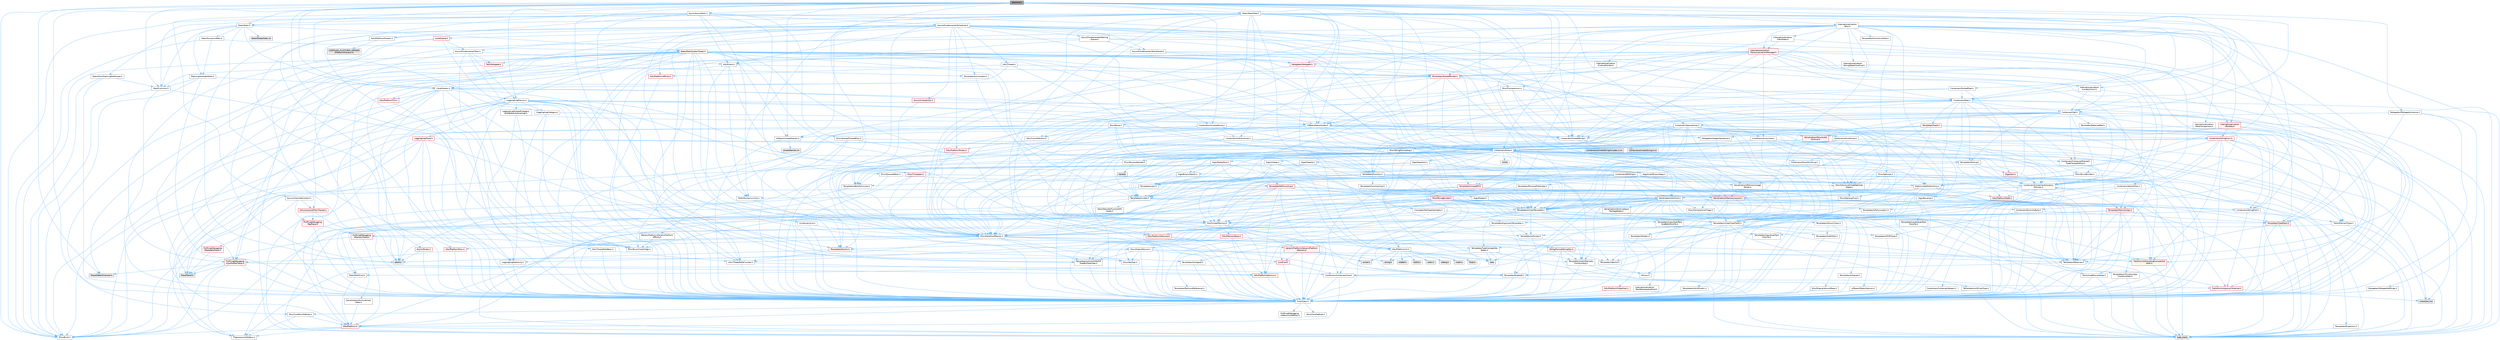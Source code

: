 digraph "StatsFile.h"
{
 // INTERACTIVE_SVG=YES
 // LATEX_PDF_SIZE
  bgcolor="transparent";
  edge [fontname=Helvetica,fontsize=10,labelfontname=Helvetica,labelfontsize=10];
  node [fontname=Helvetica,fontsize=10,shape=box,height=0.2,width=0.4];
  Node1 [id="Node000001",label="StatsFile.h",height=0.2,width=0.4,color="gray40", fillcolor="grey60", style="filled", fontcolor="black",tooltip=" "];
  Node1 -> Node2 [id="edge1_Node000001_Node000002",color="steelblue1",style="solid",tooltip=" "];
  Node2 [id="Node000002",label="Async/AsyncWork.h",height=0.2,width=0.4,color="grey40", fillcolor="white", style="filled",URL="$da/d9a/AsyncWork_8h.html",tooltip=" "];
  Node2 -> Node3 [id="edge2_Node000002_Node000003",color="steelblue1",style="solid",tooltip=" "];
  Node3 [id="Node000003",label="CoreTypes.h",height=0.2,width=0.4,color="grey40", fillcolor="white", style="filled",URL="$dc/dec/CoreTypes_8h.html",tooltip=" "];
  Node3 -> Node4 [id="edge3_Node000003_Node000004",color="steelblue1",style="solid",tooltip=" "];
  Node4 [id="Node000004",label="HAL/Platform.h",height=0.2,width=0.4,color="red", fillcolor="#FFF0F0", style="filled",URL="$d9/dd0/Platform_8h.html",tooltip=" "];
  Node4 -> Node5 [id="edge4_Node000004_Node000005",color="steelblue1",style="solid",tooltip=" "];
  Node5 [id="Node000005",label="Misc/Build.h",height=0.2,width=0.4,color="grey40", fillcolor="white", style="filled",URL="$d3/dbb/Build_8h.html",tooltip=" "];
  Node4 -> Node7 [id="edge5_Node000004_Node000007",color="steelblue1",style="solid",tooltip=" "];
  Node7 [id="Node000007",label="type_traits",height=0.2,width=0.4,color="grey60", fillcolor="#E0E0E0", style="filled",tooltip=" "];
  Node4 -> Node8 [id="edge6_Node000004_Node000008",color="steelblue1",style="solid",tooltip=" "];
  Node8 [id="Node000008",label="PreprocessorHelpers.h",height=0.2,width=0.4,color="grey40", fillcolor="white", style="filled",URL="$db/ddb/PreprocessorHelpers_8h.html",tooltip=" "];
  Node3 -> Node14 [id="edge7_Node000003_Node000014",color="steelblue1",style="solid",tooltip=" "];
  Node14 [id="Node000014",label="ProfilingDebugging\l/UMemoryDefines.h",height=0.2,width=0.4,color="grey40", fillcolor="white", style="filled",URL="$d2/da2/UMemoryDefines_8h.html",tooltip=" "];
  Node3 -> Node15 [id="edge8_Node000003_Node000015",color="steelblue1",style="solid",tooltip=" "];
  Node15 [id="Node000015",label="Misc/CoreMiscDefines.h",height=0.2,width=0.4,color="grey40", fillcolor="white", style="filled",URL="$da/d38/CoreMiscDefines_8h.html",tooltip=" "];
  Node15 -> Node4 [id="edge9_Node000015_Node000004",color="steelblue1",style="solid",tooltip=" "];
  Node15 -> Node8 [id="edge10_Node000015_Node000008",color="steelblue1",style="solid",tooltip=" "];
  Node3 -> Node16 [id="edge11_Node000003_Node000016",color="steelblue1",style="solid",tooltip=" "];
  Node16 [id="Node000016",label="Misc/CoreDefines.h",height=0.2,width=0.4,color="grey40", fillcolor="white", style="filled",URL="$d3/dd2/CoreDefines_8h.html",tooltip=" "];
  Node2 -> Node17 [id="edge12_Node000002_Node000017",color="steelblue1",style="solid",tooltip=" "];
  Node17 [id="Node000017",label="Misc/AssertionMacros.h",height=0.2,width=0.4,color="grey40", fillcolor="white", style="filled",URL="$d0/dfa/AssertionMacros_8h.html",tooltip=" "];
  Node17 -> Node3 [id="edge13_Node000017_Node000003",color="steelblue1",style="solid",tooltip=" "];
  Node17 -> Node4 [id="edge14_Node000017_Node000004",color="steelblue1",style="solid",tooltip=" "];
  Node17 -> Node18 [id="edge15_Node000017_Node000018",color="steelblue1",style="solid",tooltip=" "];
  Node18 [id="Node000018",label="HAL/PlatformMisc.h",height=0.2,width=0.4,color="red", fillcolor="#FFF0F0", style="filled",URL="$d0/df5/PlatformMisc_8h.html",tooltip=" "];
  Node18 -> Node3 [id="edge16_Node000018_Node000003",color="steelblue1",style="solid",tooltip=" "];
  Node18 -> Node46 [id="edge17_Node000018_Node000046",color="steelblue1",style="solid",tooltip=" "];
  Node46 [id="Node000046",label="ProfilingDebugging\l/CpuProfilerTrace.h",height=0.2,width=0.4,color="red", fillcolor="#FFF0F0", style="filled",URL="$da/dcb/CpuProfilerTrace_8h.html",tooltip=" "];
  Node46 -> Node3 [id="edge18_Node000046_Node000003",color="steelblue1",style="solid",tooltip=" "];
  Node46 -> Node26 [id="edge19_Node000046_Node000026",color="steelblue1",style="solid",tooltip=" "];
  Node26 [id="Node000026",label="Containers/ContainersFwd.h",height=0.2,width=0.4,color="grey40", fillcolor="white", style="filled",URL="$d4/d0a/ContainersFwd_8h.html",tooltip=" "];
  Node26 -> Node4 [id="edge20_Node000026_Node000004",color="steelblue1",style="solid",tooltip=" "];
  Node26 -> Node3 [id="edge21_Node000026_Node000003",color="steelblue1",style="solid",tooltip=" "];
  Node26 -> Node23 [id="edge22_Node000026_Node000023",color="steelblue1",style="solid",tooltip=" "];
  Node23 [id="Node000023",label="Traits/IsContiguousContainer.h",height=0.2,width=0.4,color="red", fillcolor="#FFF0F0", style="filled",URL="$d5/d3c/IsContiguousContainer_8h.html",tooltip=" "];
  Node23 -> Node3 [id="edge23_Node000023_Node000003",color="steelblue1",style="solid",tooltip=" "];
  Node23 -> Node22 [id="edge24_Node000023_Node000022",color="steelblue1",style="solid",tooltip=" "];
  Node22 [id="Node000022",label="initializer_list",height=0.2,width=0.4,color="grey60", fillcolor="#E0E0E0", style="filled",tooltip=" "];
  Node46 -> Node47 [id="edge25_Node000046_Node000047",color="steelblue1",style="solid",tooltip=" "];
  Node47 [id="Node000047",label="HAL/PlatformAtomics.h",height=0.2,width=0.4,color="red", fillcolor="#FFF0F0", style="filled",URL="$d3/d36/PlatformAtomics_8h.html",tooltip=" "];
  Node47 -> Node3 [id="edge26_Node000047_Node000003",color="steelblue1",style="solid",tooltip=" "];
  Node46 -> Node8 [id="edge27_Node000046_Node000008",color="steelblue1",style="solid",tooltip=" "];
  Node46 -> Node5 [id="edge28_Node000046_Node000005",color="steelblue1",style="solid",tooltip=" "];
  Node46 -> Node51 [id="edge29_Node000046_Node000051",color="steelblue1",style="solid",tooltip=" "];
  Node51 [id="Node000051",label="Trace/Detail/Channel.h",height=0.2,width=0.4,color="grey60", fillcolor="#E0E0E0", style="filled",tooltip=" "];
  Node46 -> Node53 [id="edge30_Node000046_Node000053",color="steelblue1",style="solid",tooltip=" "];
  Node53 [id="Node000053",label="Trace/Trace.h",height=0.2,width=0.4,color="grey60", fillcolor="#E0E0E0", style="filled",tooltip=" "];
  Node17 -> Node8 [id="edge31_Node000017_Node000008",color="steelblue1",style="solid",tooltip=" "];
  Node17 -> Node54 [id="edge32_Node000017_Node000054",color="steelblue1",style="solid",tooltip=" "];
  Node54 [id="Node000054",label="Templates/EnableIf.h",height=0.2,width=0.4,color="grey40", fillcolor="white", style="filled",URL="$d7/d60/EnableIf_8h.html",tooltip=" "];
  Node54 -> Node3 [id="edge33_Node000054_Node000003",color="steelblue1",style="solid",tooltip=" "];
  Node17 -> Node55 [id="edge34_Node000017_Node000055",color="steelblue1",style="solid",tooltip=" "];
  Node55 [id="Node000055",label="Templates/IsArrayOrRefOf\lTypeByPredicate.h",height=0.2,width=0.4,color="grey40", fillcolor="white", style="filled",URL="$d6/da1/IsArrayOrRefOfTypeByPredicate_8h.html",tooltip=" "];
  Node55 -> Node3 [id="edge35_Node000055_Node000003",color="steelblue1",style="solid",tooltip=" "];
  Node17 -> Node56 [id="edge36_Node000017_Node000056",color="steelblue1",style="solid",tooltip=" "];
  Node56 [id="Node000056",label="Templates/IsValidVariadic\lFunctionArg.h",height=0.2,width=0.4,color="grey40", fillcolor="white", style="filled",URL="$d0/dc8/IsValidVariadicFunctionArg_8h.html",tooltip=" "];
  Node56 -> Node3 [id="edge37_Node000056_Node000003",color="steelblue1",style="solid",tooltip=" "];
  Node56 -> Node57 [id="edge38_Node000056_Node000057",color="steelblue1",style="solid",tooltip=" "];
  Node57 [id="Node000057",label="IsEnum.h",height=0.2,width=0.4,color="grey40", fillcolor="white", style="filled",URL="$d4/de5/IsEnum_8h.html",tooltip=" "];
  Node56 -> Node7 [id="edge39_Node000056_Node000007",color="steelblue1",style="solid",tooltip=" "];
  Node17 -> Node58 [id="edge40_Node000017_Node000058",color="steelblue1",style="solid",tooltip=" "];
  Node58 [id="Node000058",label="Traits/IsCharEncodingCompatible\lWith.h",height=0.2,width=0.4,color="red", fillcolor="#FFF0F0", style="filled",URL="$df/dd1/IsCharEncodingCompatibleWith_8h.html",tooltip=" "];
  Node58 -> Node7 [id="edge41_Node000058_Node000007",color="steelblue1",style="solid",tooltip=" "];
  Node17 -> Node60 [id="edge42_Node000017_Node000060",color="steelblue1",style="solid",tooltip=" "];
  Node60 [id="Node000060",label="Misc/VarArgs.h",height=0.2,width=0.4,color="grey40", fillcolor="white", style="filled",URL="$d5/d6f/VarArgs_8h.html",tooltip=" "];
  Node60 -> Node3 [id="edge43_Node000060_Node000003",color="steelblue1",style="solid",tooltip=" "];
  Node17 -> Node61 [id="edge44_Node000017_Node000061",color="steelblue1",style="solid",tooltip=" "];
  Node61 [id="Node000061",label="String/FormatStringSan.h",height=0.2,width=0.4,color="red", fillcolor="#FFF0F0", style="filled",URL="$d3/d8b/FormatStringSan_8h.html",tooltip=" "];
  Node61 -> Node7 [id="edge45_Node000061_Node000007",color="steelblue1",style="solid",tooltip=" "];
  Node61 -> Node3 [id="edge46_Node000061_Node000003",color="steelblue1",style="solid",tooltip=" "];
  Node61 -> Node62 [id="edge47_Node000061_Node000062",color="steelblue1",style="solid",tooltip=" "];
  Node62 [id="Node000062",label="Templates/Requires.h",height=0.2,width=0.4,color="grey40", fillcolor="white", style="filled",URL="$dc/d96/Requires_8h.html",tooltip=" "];
  Node62 -> Node54 [id="edge48_Node000062_Node000054",color="steelblue1",style="solid",tooltip=" "];
  Node62 -> Node7 [id="edge49_Node000062_Node000007",color="steelblue1",style="solid",tooltip=" "];
  Node61 -> Node63 [id="edge50_Node000061_Node000063",color="steelblue1",style="solid",tooltip=" "];
  Node63 [id="Node000063",label="Templates/Identity.h",height=0.2,width=0.4,color="grey40", fillcolor="white", style="filled",URL="$d0/dd5/Identity_8h.html",tooltip=" "];
  Node61 -> Node56 [id="edge51_Node000061_Node000056",color="steelblue1",style="solid",tooltip=" "];
  Node61 -> Node26 [id="edge52_Node000061_Node000026",color="steelblue1",style="solid",tooltip=" "];
  Node17 -> Node67 [id="edge53_Node000017_Node000067",color="steelblue1",style="solid",tooltip=" "];
  Node67 [id="Node000067",label="atomic",height=0.2,width=0.4,color="grey60", fillcolor="#E0E0E0", style="filled",tooltip=" "];
  Node2 -> Node68 [id="edge54_Node000002_Node000068",color="steelblue1",style="solid",tooltip=" "];
  Node68 [id="Node000068",label="Misc/Compression.h",height=0.2,width=0.4,color="grey40", fillcolor="white", style="filled",URL="$db/d9c/Compression_8h.html",tooltip=" "];
  Node68 -> Node69 [id="edge55_Node000068_Node000069",color="steelblue1",style="solid",tooltip=" "];
  Node69 [id="Node000069",label="Containers/Map.h",height=0.2,width=0.4,color="grey40", fillcolor="white", style="filled",URL="$df/d79/Map_8h.html",tooltip=" "];
  Node69 -> Node3 [id="edge56_Node000069_Node000003",color="steelblue1",style="solid",tooltip=" "];
  Node69 -> Node70 [id="edge57_Node000069_Node000070",color="steelblue1",style="solid",tooltip=" "];
  Node70 [id="Node000070",label="Algo/Reverse.h",height=0.2,width=0.4,color="grey40", fillcolor="white", style="filled",URL="$d5/d93/Reverse_8h.html",tooltip=" "];
  Node70 -> Node3 [id="edge58_Node000070_Node000003",color="steelblue1",style="solid",tooltip=" "];
  Node70 -> Node71 [id="edge59_Node000070_Node000071",color="steelblue1",style="solid",tooltip=" "];
  Node71 [id="Node000071",label="Templates/UnrealTemplate.h",height=0.2,width=0.4,color="grey40", fillcolor="white", style="filled",URL="$d4/d24/UnrealTemplate_8h.html",tooltip=" "];
  Node71 -> Node3 [id="edge60_Node000071_Node000003",color="steelblue1",style="solid",tooltip=" "];
  Node71 -> Node72 [id="edge61_Node000071_Node000072",color="steelblue1",style="solid",tooltip=" "];
  Node72 [id="Node000072",label="Templates/IsPointer.h",height=0.2,width=0.4,color="grey40", fillcolor="white", style="filled",URL="$d7/d05/IsPointer_8h.html",tooltip=" "];
  Node72 -> Node3 [id="edge62_Node000072_Node000003",color="steelblue1",style="solid",tooltip=" "];
  Node71 -> Node73 [id="edge63_Node000071_Node000073",color="steelblue1",style="solid",tooltip=" "];
  Node73 [id="Node000073",label="HAL/UnrealMemory.h",height=0.2,width=0.4,color="grey40", fillcolor="white", style="filled",URL="$d9/d96/UnrealMemory_8h.html",tooltip=" "];
  Node73 -> Node3 [id="edge64_Node000073_Node000003",color="steelblue1",style="solid",tooltip=" "];
  Node73 -> Node74 [id="edge65_Node000073_Node000074",color="steelblue1",style="solid",tooltip=" "];
  Node74 [id="Node000074",label="GenericPlatform/GenericPlatform\lMemory.h",height=0.2,width=0.4,color="red", fillcolor="#FFF0F0", style="filled",URL="$dd/d22/GenericPlatformMemory_8h.html",tooltip=" "];
  Node74 -> Node25 [id="edge66_Node000074_Node000025",color="steelblue1",style="solid",tooltip=" "];
  Node25 [id="Node000025",label="CoreFwd.h",height=0.2,width=0.4,color="red", fillcolor="#FFF0F0", style="filled",URL="$d1/d1e/CoreFwd_8h.html",tooltip=" "];
  Node25 -> Node3 [id="edge67_Node000025_Node000003",color="steelblue1",style="solid",tooltip=" "];
  Node25 -> Node26 [id="edge68_Node000025_Node000026",color="steelblue1",style="solid",tooltip=" "];
  Node25 -> Node27 [id="edge69_Node000025_Node000027",color="steelblue1",style="solid",tooltip=" "];
  Node27 [id="Node000027",label="Math/MathFwd.h",height=0.2,width=0.4,color="grey40", fillcolor="white", style="filled",URL="$d2/d10/MathFwd_8h.html",tooltip=" "];
  Node27 -> Node4 [id="edge70_Node000027_Node000004",color="steelblue1",style="solid",tooltip=" "];
  Node74 -> Node3 [id="edge71_Node000074_Node000003",color="steelblue1",style="solid",tooltip=" "];
  Node74 -> Node39 [id="edge72_Node000074_Node000039",color="steelblue1",style="solid",tooltip=" "];
  Node39 [id="Node000039",label="string.h",height=0.2,width=0.4,color="grey60", fillcolor="#E0E0E0", style="filled",tooltip=" "];
  Node74 -> Node32 [id="edge73_Node000074_Node000032",color="steelblue1",style="solid",tooltip=" "];
  Node32 [id="Node000032",label="wchar.h",height=0.2,width=0.4,color="grey60", fillcolor="#E0E0E0", style="filled",tooltip=" "];
  Node73 -> Node77 [id="edge74_Node000073_Node000077",color="steelblue1",style="solid",tooltip=" "];
  Node77 [id="Node000077",label="HAL/MemoryBase.h",height=0.2,width=0.4,color="red", fillcolor="#FFF0F0", style="filled",URL="$d6/d9f/MemoryBase_8h.html",tooltip=" "];
  Node77 -> Node3 [id="edge75_Node000077_Node000003",color="steelblue1",style="solid",tooltip=" "];
  Node77 -> Node47 [id="edge76_Node000077_Node000047",color="steelblue1",style="solid",tooltip=" "];
  Node77 -> Node30 [id="edge77_Node000077_Node000030",color="steelblue1",style="solid",tooltip=" "];
  Node30 [id="Node000030",label="HAL/PlatformCrt.h",height=0.2,width=0.4,color="grey40", fillcolor="white", style="filled",URL="$d8/d75/PlatformCrt_8h.html",tooltip=" "];
  Node30 -> Node31 [id="edge78_Node000030_Node000031",color="steelblue1",style="solid",tooltip=" "];
  Node31 [id="Node000031",label="new",height=0.2,width=0.4,color="grey60", fillcolor="#E0E0E0", style="filled",tooltip=" "];
  Node30 -> Node32 [id="edge79_Node000030_Node000032",color="steelblue1",style="solid",tooltip=" "];
  Node30 -> Node33 [id="edge80_Node000030_Node000033",color="steelblue1",style="solid",tooltip=" "];
  Node33 [id="Node000033",label="stddef.h",height=0.2,width=0.4,color="grey60", fillcolor="#E0E0E0", style="filled",tooltip=" "];
  Node30 -> Node34 [id="edge81_Node000030_Node000034",color="steelblue1",style="solid",tooltip=" "];
  Node34 [id="Node000034",label="stdlib.h",height=0.2,width=0.4,color="grey60", fillcolor="#E0E0E0", style="filled",tooltip=" "];
  Node30 -> Node35 [id="edge82_Node000030_Node000035",color="steelblue1",style="solid",tooltip=" "];
  Node35 [id="Node000035",label="stdio.h",height=0.2,width=0.4,color="grey60", fillcolor="#E0E0E0", style="filled",tooltip=" "];
  Node30 -> Node36 [id="edge83_Node000030_Node000036",color="steelblue1",style="solid",tooltip=" "];
  Node36 [id="Node000036",label="stdarg.h",height=0.2,width=0.4,color="grey60", fillcolor="#E0E0E0", style="filled",tooltip=" "];
  Node30 -> Node37 [id="edge84_Node000030_Node000037",color="steelblue1",style="solid",tooltip=" "];
  Node37 [id="Node000037",label="math.h",height=0.2,width=0.4,color="grey60", fillcolor="#E0E0E0", style="filled",tooltip=" "];
  Node30 -> Node38 [id="edge85_Node000030_Node000038",color="steelblue1",style="solid",tooltip=" "];
  Node38 [id="Node000038",label="float.h",height=0.2,width=0.4,color="grey60", fillcolor="#E0E0E0", style="filled",tooltip=" "];
  Node30 -> Node39 [id="edge86_Node000030_Node000039",color="steelblue1",style="solid",tooltip=" "];
  Node77 -> Node79 [id="edge87_Node000077_Node000079",color="steelblue1",style="solid",tooltip=" "];
  Node79 [id="Node000079",label="Misc/OutputDevice.h",height=0.2,width=0.4,color="grey40", fillcolor="white", style="filled",URL="$d7/d32/OutputDevice_8h.html",tooltip=" "];
  Node79 -> Node25 [id="edge88_Node000079_Node000025",color="steelblue1",style="solid",tooltip=" "];
  Node79 -> Node3 [id="edge89_Node000079_Node000003",color="steelblue1",style="solid",tooltip=" "];
  Node79 -> Node80 [id="edge90_Node000079_Node000080",color="steelblue1",style="solid",tooltip=" "];
  Node80 [id="Node000080",label="Logging/LogVerbosity.h",height=0.2,width=0.4,color="grey40", fillcolor="white", style="filled",URL="$d2/d8f/LogVerbosity_8h.html",tooltip=" "];
  Node80 -> Node3 [id="edge91_Node000080_Node000003",color="steelblue1",style="solid",tooltip=" "];
  Node79 -> Node60 [id="edge92_Node000079_Node000060",color="steelblue1",style="solid",tooltip=" "];
  Node79 -> Node55 [id="edge93_Node000079_Node000055",color="steelblue1",style="solid",tooltip=" "];
  Node79 -> Node56 [id="edge94_Node000079_Node000056",color="steelblue1",style="solid",tooltip=" "];
  Node79 -> Node58 [id="edge95_Node000079_Node000058",color="steelblue1",style="solid",tooltip=" "];
  Node77 -> Node81 [id="edge96_Node000077_Node000081",color="steelblue1",style="solid",tooltip=" "];
  Node81 [id="Node000081",label="Templates/Atomic.h",height=0.2,width=0.4,color="red", fillcolor="#FFF0F0", style="filled",URL="$d3/d91/Atomic_8h.html",tooltip=" "];
  Node81 -> Node82 [id="edge97_Node000081_Node000082",color="steelblue1",style="solid",tooltip=" "];
  Node82 [id="Node000082",label="HAL/ThreadSafeCounter.h",height=0.2,width=0.4,color="grey40", fillcolor="white", style="filled",URL="$dc/dc9/ThreadSafeCounter_8h.html",tooltip=" "];
  Node82 -> Node3 [id="edge98_Node000082_Node000003",color="steelblue1",style="solid",tooltip=" "];
  Node82 -> Node47 [id="edge99_Node000082_Node000047",color="steelblue1",style="solid",tooltip=" "];
  Node81 -> Node84 [id="edge100_Node000081_Node000084",color="steelblue1",style="solid",tooltip=" "];
  Node84 [id="Node000084",label="Templates/IsIntegral.h",height=0.2,width=0.4,color="grey40", fillcolor="white", style="filled",URL="$da/d64/IsIntegral_8h.html",tooltip=" "];
  Node84 -> Node3 [id="edge101_Node000084_Node000003",color="steelblue1",style="solid",tooltip=" "];
  Node81 -> Node67 [id="edge102_Node000081_Node000067",color="steelblue1",style="solid",tooltip=" "];
  Node73 -> Node90 [id="edge103_Node000073_Node000090",color="steelblue1",style="solid",tooltip=" "];
  Node90 [id="Node000090",label="HAL/PlatformMemory.h",height=0.2,width=0.4,color="red", fillcolor="#FFF0F0", style="filled",URL="$de/d68/PlatformMemory_8h.html",tooltip=" "];
  Node90 -> Node3 [id="edge104_Node000090_Node000003",color="steelblue1",style="solid",tooltip=" "];
  Node90 -> Node74 [id="edge105_Node000090_Node000074",color="steelblue1",style="solid",tooltip=" "];
  Node73 -> Node92 [id="edge106_Node000073_Node000092",color="steelblue1",style="solid",tooltip=" "];
  Node92 [id="Node000092",label="ProfilingDebugging\l/MemoryTrace.h",height=0.2,width=0.4,color="red", fillcolor="#FFF0F0", style="filled",URL="$da/dd7/MemoryTrace_8h.html",tooltip=" "];
  Node92 -> Node4 [id="edge107_Node000092_Node000004",color="steelblue1",style="solid",tooltip=" "];
  Node92 -> Node42 [id="edge108_Node000092_Node000042",color="steelblue1",style="solid",tooltip=" "];
  Node42 [id="Node000042",label="Misc/EnumClassFlags.h",height=0.2,width=0.4,color="grey40", fillcolor="white", style="filled",URL="$d8/de7/EnumClassFlags_8h.html",tooltip=" "];
  Node92 -> Node53 [id="edge109_Node000092_Node000053",color="steelblue1",style="solid",tooltip=" "];
  Node73 -> Node72 [id="edge110_Node000073_Node000072",color="steelblue1",style="solid",tooltip=" "];
  Node71 -> Node93 [id="edge111_Node000071_Node000093",color="steelblue1",style="solid",tooltip=" "];
  Node93 [id="Node000093",label="Templates/CopyQualifiers\lAndRefsFromTo.h",height=0.2,width=0.4,color="grey40", fillcolor="white", style="filled",URL="$d3/db3/CopyQualifiersAndRefsFromTo_8h.html",tooltip=" "];
  Node93 -> Node94 [id="edge112_Node000093_Node000094",color="steelblue1",style="solid",tooltip=" "];
  Node94 [id="Node000094",label="Templates/CopyQualifiers\lFromTo.h",height=0.2,width=0.4,color="grey40", fillcolor="white", style="filled",URL="$d5/db4/CopyQualifiersFromTo_8h.html",tooltip=" "];
  Node71 -> Node95 [id="edge113_Node000071_Node000095",color="steelblue1",style="solid",tooltip=" "];
  Node95 [id="Node000095",label="Templates/UnrealTypeTraits.h",height=0.2,width=0.4,color="grey40", fillcolor="white", style="filled",URL="$d2/d2d/UnrealTypeTraits_8h.html",tooltip=" "];
  Node95 -> Node3 [id="edge114_Node000095_Node000003",color="steelblue1",style="solid",tooltip=" "];
  Node95 -> Node72 [id="edge115_Node000095_Node000072",color="steelblue1",style="solid",tooltip=" "];
  Node95 -> Node17 [id="edge116_Node000095_Node000017",color="steelblue1",style="solid",tooltip=" "];
  Node95 -> Node86 [id="edge117_Node000095_Node000086",color="steelblue1",style="solid",tooltip=" "];
  Node86 [id="Node000086",label="Templates/AndOrNot.h",height=0.2,width=0.4,color="grey40", fillcolor="white", style="filled",URL="$db/d0a/AndOrNot_8h.html",tooltip=" "];
  Node86 -> Node3 [id="edge118_Node000086_Node000003",color="steelblue1",style="solid",tooltip=" "];
  Node95 -> Node54 [id="edge119_Node000095_Node000054",color="steelblue1",style="solid",tooltip=" "];
  Node95 -> Node96 [id="edge120_Node000095_Node000096",color="steelblue1",style="solid",tooltip=" "];
  Node96 [id="Node000096",label="Templates/IsArithmetic.h",height=0.2,width=0.4,color="grey40", fillcolor="white", style="filled",URL="$d2/d5d/IsArithmetic_8h.html",tooltip=" "];
  Node96 -> Node3 [id="edge121_Node000096_Node000003",color="steelblue1",style="solid",tooltip=" "];
  Node95 -> Node57 [id="edge122_Node000095_Node000057",color="steelblue1",style="solid",tooltip=" "];
  Node95 -> Node97 [id="edge123_Node000095_Node000097",color="steelblue1",style="solid",tooltip=" "];
  Node97 [id="Node000097",label="Templates/Models.h",height=0.2,width=0.4,color="grey40", fillcolor="white", style="filled",URL="$d3/d0c/Models_8h.html",tooltip=" "];
  Node97 -> Node63 [id="edge124_Node000097_Node000063",color="steelblue1",style="solid",tooltip=" "];
  Node95 -> Node98 [id="edge125_Node000095_Node000098",color="steelblue1",style="solid",tooltip=" "];
  Node98 [id="Node000098",label="Templates/IsPODType.h",height=0.2,width=0.4,color="grey40", fillcolor="white", style="filled",URL="$d7/db1/IsPODType_8h.html",tooltip=" "];
  Node98 -> Node3 [id="edge126_Node000098_Node000003",color="steelblue1",style="solid",tooltip=" "];
  Node95 -> Node99 [id="edge127_Node000095_Node000099",color="steelblue1",style="solid",tooltip=" "];
  Node99 [id="Node000099",label="Templates/IsUECoreType.h",height=0.2,width=0.4,color="grey40", fillcolor="white", style="filled",URL="$d1/db8/IsUECoreType_8h.html",tooltip=" "];
  Node99 -> Node3 [id="edge128_Node000099_Node000003",color="steelblue1",style="solid",tooltip=" "];
  Node99 -> Node7 [id="edge129_Node000099_Node000007",color="steelblue1",style="solid",tooltip=" "];
  Node95 -> Node87 [id="edge130_Node000095_Node000087",color="steelblue1",style="solid",tooltip=" "];
  Node87 [id="Node000087",label="Templates/IsTriviallyCopy\lConstructible.h",height=0.2,width=0.4,color="grey40", fillcolor="white", style="filled",URL="$d3/d78/IsTriviallyCopyConstructible_8h.html",tooltip=" "];
  Node87 -> Node3 [id="edge131_Node000087_Node000003",color="steelblue1",style="solid",tooltip=" "];
  Node87 -> Node7 [id="edge132_Node000087_Node000007",color="steelblue1",style="solid",tooltip=" "];
  Node71 -> Node100 [id="edge133_Node000071_Node000100",color="steelblue1",style="solid",tooltip=" "];
  Node100 [id="Node000100",label="Templates/RemoveReference.h",height=0.2,width=0.4,color="grey40", fillcolor="white", style="filled",URL="$da/dbe/RemoveReference_8h.html",tooltip=" "];
  Node100 -> Node3 [id="edge134_Node000100_Node000003",color="steelblue1",style="solid",tooltip=" "];
  Node71 -> Node62 [id="edge135_Node000071_Node000062",color="steelblue1",style="solid",tooltip=" "];
  Node71 -> Node101 [id="edge136_Node000071_Node000101",color="steelblue1",style="solid",tooltip=" "];
  Node101 [id="Node000101",label="Templates/TypeCompatible\lBytes.h",height=0.2,width=0.4,color="grey40", fillcolor="white", style="filled",URL="$df/d0a/TypeCompatibleBytes_8h.html",tooltip=" "];
  Node101 -> Node3 [id="edge137_Node000101_Node000003",color="steelblue1",style="solid",tooltip=" "];
  Node101 -> Node39 [id="edge138_Node000101_Node000039",color="steelblue1",style="solid",tooltip=" "];
  Node101 -> Node31 [id="edge139_Node000101_Node000031",color="steelblue1",style="solid",tooltip=" "];
  Node101 -> Node7 [id="edge140_Node000101_Node000007",color="steelblue1",style="solid",tooltip=" "];
  Node71 -> Node63 [id="edge141_Node000071_Node000063",color="steelblue1",style="solid",tooltip=" "];
  Node71 -> Node23 [id="edge142_Node000071_Node000023",color="steelblue1",style="solid",tooltip=" "];
  Node71 -> Node102 [id="edge143_Node000071_Node000102",color="steelblue1",style="solid",tooltip=" "];
  Node102 [id="Node000102",label="Traits/UseBitwiseSwap.h",height=0.2,width=0.4,color="grey40", fillcolor="white", style="filled",URL="$db/df3/UseBitwiseSwap_8h.html",tooltip=" "];
  Node102 -> Node3 [id="edge144_Node000102_Node000003",color="steelblue1",style="solid",tooltip=" "];
  Node102 -> Node7 [id="edge145_Node000102_Node000007",color="steelblue1",style="solid",tooltip=" "];
  Node71 -> Node7 [id="edge146_Node000071_Node000007",color="steelblue1",style="solid",tooltip=" "];
  Node69 -> Node103 [id="edge147_Node000069_Node000103",color="steelblue1",style="solid",tooltip=" "];
  Node103 [id="Node000103",label="Containers/ContainerElement\lTypeCompatibility.h",height=0.2,width=0.4,color="grey40", fillcolor="white", style="filled",URL="$df/ddf/ContainerElementTypeCompatibility_8h.html",tooltip=" "];
  Node103 -> Node3 [id="edge148_Node000103_Node000003",color="steelblue1",style="solid",tooltip=" "];
  Node103 -> Node95 [id="edge149_Node000103_Node000095",color="steelblue1",style="solid",tooltip=" "];
  Node69 -> Node104 [id="edge150_Node000069_Node000104",color="steelblue1",style="solid",tooltip=" "];
  Node104 [id="Node000104",label="Containers/Set.h",height=0.2,width=0.4,color="grey40", fillcolor="white", style="filled",URL="$d4/d45/Set_8h.html",tooltip=" "];
  Node104 -> Node105 [id="edge151_Node000104_Node000105",color="steelblue1",style="solid",tooltip=" "];
  Node105 [id="Node000105",label="Containers/ContainerAllocation\lPolicies.h",height=0.2,width=0.4,color="grey40", fillcolor="white", style="filled",URL="$d7/dff/ContainerAllocationPolicies_8h.html",tooltip=" "];
  Node105 -> Node3 [id="edge152_Node000105_Node000003",color="steelblue1",style="solid",tooltip=" "];
  Node105 -> Node106 [id="edge153_Node000105_Node000106",color="steelblue1",style="solid",tooltip=" "];
  Node106 [id="Node000106",label="Containers/ContainerHelpers.h",height=0.2,width=0.4,color="grey40", fillcolor="white", style="filled",URL="$d7/d33/ContainerHelpers_8h.html",tooltip=" "];
  Node106 -> Node3 [id="edge154_Node000106_Node000003",color="steelblue1",style="solid",tooltip=" "];
  Node105 -> Node105 [id="edge155_Node000105_Node000105",color="steelblue1",style="solid",tooltip=" "];
  Node105 -> Node107 [id="edge156_Node000105_Node000107",color="steelblue1",style="solid",tooltip=" "];
  Node107 [id="Node000107",label="HAL/PlatformMath.h",height=0.2,width=0.4,color="red", fillcolor="#FFF0F0", style="filled",URL="$dc/d53/PlatformMath_8h.html",tooltip=" "];
  Node107 -> Node3 [id="edge157_Node000107_Node000003",color="steelblue1",style="solid",tooltip=" "];
  Node105 -> Node73 [id="edge158_Node000105_Node000073",color="steelblue1",style="solid",tooltip=" "];
  Node105 -> Node40 [id="edge159_Node000105_Node000040",color="steelblue1",style="solid",tooltip=" "];
  Node40 [id="Node000040",label="Math/NumericLimits.h",height=0.2,width=0.4,color="grey40", fillcolor="white", style="filled",URL="$df/d1b/NumericLimits_8h.html",tooltip=" "];
  Node40 -> Node3 [id="edge160_Node000040_Node000003",color="steelblue1",style="solid",tooltip=" "];
  Node105 -> Node17 [id="edge161_Node000105_Node000017",color="steelblue1",style="solid",tooltip=" "];
  Node105 -> Node115 [id="edge162_Node000105_Node000115",color="steelblue1",style="solid",tooltip=" "];
  Node115 [id="Node000115",label="Templates/IsPolymorphic.h",height=0.2,width=0.4,color="grey40", fillcolor="white", style="filled",URL="$dc/d20/IsPolymorphic_8h.html",tooltip=" "];
  Node105 -> Node116 [id="edge163_Node000105_Node000116",color="steelblue1",style="solid",tooltip=" "];
  Node116 [id="Node000116",label="Templates/MemoryOps.h",height=0.2,width=0.4,color="red", fillcolor="#FFF0F0", style="filled",URL="$db/dea/MemoryOps_8h.html",tooltip=" "];
  Node116 -> Node3 [id="edge164_Node000116_Node000003",color="steelblue1",style="solid",tooltip=" "];
  Node116 -> Node73 [id="edge165_Node000116_Node000073",color="steelblue1",style="solid",tooltip=" "];
  Node116 -> Node87 [id="edge166_Node000116_Node000087",color="steelblue1",style="solid",tooltip=" "];
  Node116 -> Node62 [id="edge167_Node000116_Node000062",color="steelblue1",style="solid",tooltip=" "];
  Node116 -> Node95 [id="edge168_Node000116_Node000095",color="steelblue1",style="solid",tooltip=" "];
  Node116 -> Node102 [id="edge169_Node000116_Node000102",color="steelblue1",style="solid",tooltip=" "];
  Node116 -> Node31 [id="edge170_Node000116_Node000031",color="steelblue1",style="solid",tooltip=" "];
  Node116 -> Node7 [id="edge171_Node000116_Node000007",color="steelblue1",style="solid",tooltip=" "];
  Node105 -> Node101 [id="edge172_Node000105_Node000101",color="steelblue1",style="solid",tooltip=" "];
  Node105 -> Node7 [id="edge173_Node000105_Node000007",color="steelblue1",style="solid",tooltip=" "];
  Node104 -> Node103 [id="edge174_Node000104_Node000103",color="steelblue1",style="solid",tooltip=" "];
  Node104 -> Node117 [id="edge175_Node000104_Node000117",color="steelblue1",style="solid",tooltip=" "];
  Node117 [id="Node000117",label="Containers/SetUtilities.h",height=0.2,width=0.4,color="grey40", fillcolor="white", style="filled",URL="$dc/de5/SetUtilities_8h.html",tooltip=" "];
  Node117 -> Node3 [id="edge176_Node000117_Node000003",color="steelblue1",style="solid",tooltip=" "];
  Node117 -> Node118 [id="edge177_Node000117_Node000118",color="steelblue1",style="solid",tooltip=" "];
  Node118 [id="Node000118",label="Serialization/MemoryLayout.h",height=0.2,width=0.4,color="red", fillcolor="#FFF0F0", style="filled",URL="$d7/d66/MemoryLayout_8h.html",tooltip=" "];
  Node118 -> Node121 [id="edge178_Node000118_Node000121",color="steelblue1",style="solid",tooltip=" "];
  Node121 [id="Node000121",label="Containers/EnumAsByte.h",height=0.2,width=0.4,color="grey40", fillcolor="white", style="filled",URL="$d6/d9a/EnumAsByte_8h.html",tooltip=" "];
  Node121 -> Node3 [id="edge179_Node000121_Node000003",color="steelblue1",style="solid",tooltip=" "];
  Node121 -> Node98 [id="edge180_Node000121_Node000098",color="steelblue1",style="solid",tooltip=" "];
  Node121 -> Node122 [id="edge181_Node000121_Node000122",color="steelblue1",style="solid",tooltip=" "];
  Node122 [id="Node000122",label="Templates/TypeHash.h",height=0.2,width=0.4,color="red", fillcolor="#FFF0F0", style="filled",URL="$d1/d62/TypeHash_8h.html",tooltip=" "];
  Node122 -> Node3 [id="edge182_Node000122_Node000003",color="steelblue1",style="solid",tooltip=" "];
  Node122 -> Node62 [id="edge183_Node000122_Node000062",color="steelblue1",style="solid",tooltip=" "];
  Node122 -> Node7 [id="edge184_Node000122_Node000007",color="steelblue1",style="solid",tooltip=" "];
  Node118 -> Node20 [id="edge185_Node000118_Node000020",color="steelblue1",style="solid",tooltip=" "];
  Node20 [id="Node000020",label="Containers/StringFwd.h",height=0.2,width=0.4,color="grey40", fillcolor="white", style="filled",URL="$df/d37/StringFwd_8h.html",tooltip=" "];
  Node20 -> Node3 [id="edge186_Node000020_Node000003",color="steelblue1",style="solid",tooltip=" "];
  Node20 -> Node21 [id="edge187_Node000020_Node000021",color="steelblue1",style="solid",tooltip=" "];
  Node21 [id="Node000021",label="Traits/ElementType.h",height=0.2,width=0.4,color="grey40", fillcolor="white", style="filled",URL="$d5/d4f/ElementType_8h.html",tooltip=" "];
  Node21 -> Node4 [id="edge188_Node000021_Node000004",color="steelblue1",style="solid",tooltip=" "];
  Node21 -> Node22 [id="edge189_Node000021_Node000022",color="steelblue1",style="solid",tooltip=" "];
  Node21 -> Node7 [id="edge190_Node000021_Node000007",color="steelblue1",style="solid",tooltip=" "];
  Node20 -> Node23 [id="edge191_Node000020_Node000023",color="steelblue1",style="solid",tooltip=" "];
  Node118 -> Node73 [id="edge192_Node000118_Node000073",color="steelblue1",style="solid",tooltip=" "];
  Node118 -> Node54 [id="edge193_Node000118_Node000054",color="steelblue1",style="solid",tooltip=" "];
  Node118 -> Node115 [id="edge194_Node000118_Node000115",color="steelblue1",style="solid",tooltip=" "];
  Node118 -> Node97 [id="edge195_Node000118_Node000097",color="steelblue1",style="solid",tooltip=" "];
  Node118 -> Node71 [id="edge196_Node000118_Node000071",color="steelblue1",style="solid",tooltip=" "];
  Node117 -> Node116 [id="edge197_Node000117_Node000116",color="steelblue1",style="solid",tooltip=" "];
  Node117 -> Node95 [id="edge198_Node000117_Node000095",color="steelblue1",style="solid",tooltip=" "];
  Node104 -> Node131 [id="edge199_Node000104_Node000131",color="steelblue1",style="solid",tooltip=" "];
  Node131 [id="Node000131",label="Containers/SparseArray.h",height=0.2,width=0.4,color="grey40", fillcolor="white", style="filled",URL="$d5/dbf/SparseArray_8h.html",tooltip=" "];
  Node131 -> Node3 [id="edge200_Node000131_Node000003",color="steelblue1",style="solid",tooltip=" "];
  Node131 -> Node17 [id="edge201_Node000131_Node000017",color="steelblue1",style="solid",tooltip=" "];
  Node131 -> Node73 [id="edge202_Node000131_Node000073",color="steelblue1",style="solid",tooltip=" "];
  Node131 -> Node95 [id="edge203_Node000131_Node000095",color="steelblue1",style="solid",tooltip=" "];
  Node131 -> Node71 [id="edge204_Node000131_Node000071",color="steelblue1",style="solid",tooltip=" "];
  Node131 -> Node105 [id="edge205_Node000131_Node000105",color="steelblue1",style="solid",tooltip=" "];
  Node131 -> Node132 [id="edge206_Node000131_Node000132",color="steelblue1",style="solid",tooltip=" "];
  Node132 [id="Node000132",label="Templates/Less.h",height=0.2,width=0.4,color="grey40", fillcolor="white", style="filled",URL="$de/dc8/Less_8h.html",tooltip=" "];
  Node132 -> Node3 [id="edge207_Node000132_Node000003",color="steelblue1",style="solid",tooltip=" "];
  Node132 -> Node71 [id="edge208_Node000132_Node000071",color="steelblue1",style="solid",tooltip=" "];
  Node131 -> Node133 [id="edge209_Node000131_Node000133",color="steelblue1",style="solid",tooltip=" "];
  Node133 [id="Node000133",label="Containers/Array.h",height=0.2,width=0.4,color="grey40", fillcolor="white", style="filled",URL="$df/dd0/Array_8h.html",tooltip=" "];
  Node133 -> Node3 [id="edge210_Node000133_Node000003",color="steelblue1",style="solid",tooltip=" "];
  Node133 -> Node17 [id="edge211_Node000133_Node000017",color="steelblue1",style="solid",tooltip=" "];
  Node133 -> Node134 [id="edge212_Node000133_Node000134",color="steelblue1",style="solid",tooltip=" "];
  Node134 [id="Node000134",label="Misc/IntrusiveUnsetOptional\lState.h",height=0.2,width=0.4,color="grey40", fillcolor="white", style="filled",URL="$d2/d0a/IntrusiveUnsetOptionalState_8h.html",tooltip=" "];
  Node134 -> Node135 [id="edge213_Node000134_Node000135",color="steelblue1",style="solid",tooltip=" "];
  Node135 [id="Node000135",label="Misc/OptionalFwd.h",height=0.2,width=0.4,color="grey40", fillcolor="white", style="filled",URL="$dc/d50/OptionalFwd_8h.html",tooltip=" "];
  Node133 -> Node136 [id="edge214_Node000133_Node000136",color="steelblue1",style="solid",tooltip=" "];
  Node136 [id="Node000136",label="Misc/ReverseIterate.h",height=0.2,width=0.4,color="grey40", fillcolor="white", style="filled",URL="$db/de3/ReverseIterate_8h.html",tooltip=" "];
  Node136 -> Node4 [id="edge215_Node000136_Node000004",color="steelblue1",style="solid",tooltip=" "];
  Node136 -> Node137 [id="edge216_Node000136_Node000137",color="steelblue1",style="solid",tooltip=" "];
  Node137 [id="Node000137",label="iterator",height=0.2,width=0.4,color="grey60", fillcolor="#E0E0E0", style="filled",tooltip=" "];
  Node133 -> Node73 [id="edge217_Node000133_Node000073",color="steelblue1",style="solid",tooltip=" "];
  Node133 -> Node95 [id="edge218_Node000133_Node000095",color="steelblue1",style="solid",tooltip=" "];
  Node133 -> Node71 [id="edge219_Node000133_Node000071",color="steelblue1",style="solid",tooltip=" "];
  Node133 -> Node138 [id="edge220_Node000133_Node000138",color="steelblue1",style="solid",tooltip=" "];
  Node138 [id="Node000138",label="Containers/AllowShrinking.h",height=0.2,width=0.4,color="grey40", fillcolor="white", style="filled",URL="$d7/d1a/AllowShrinking_8h.html",tooltip=" "];
  Node138 -> Node3 [id="edge221_Node000138_Node000003",color="steelblue1",style="solid",tooltip=" "];
  Node133 -> Node105 [id="edge222_Node000133_Node000105",color="steelblue1",style="solid",tooltip=" "];
  Node133 -> Node103 [id="edge223_Node000133_Node000103",color="steelblue1",style="solid",tooltip=" "];
  Node133 -> Node139 [id="edge224_Node000133_Node000139",color="steelblue1",style="solid",tooltip=" "];
  Node139 [id="Node000139",label="Serialization/Archive.h",height=0.2,width=0.4,color="grey40", fillcolor="white", style="filled",URL="$d7/d3b/Archive_8h.html",tooltip=" "];
  Node139 -> Node25 [id="edge225_Node000139_Node000025",color="steelblue1",style="solid",tooltip=" "];
  Node139 -> Node3 [id="edge226_Node000139_Node000003",color="steelblue1",style="solid",tooltip=" "];
  Node139 -> Node140 [id="edge227_Node000139_Node000140",color="steelblue1",style="solid",tooltip=" "];
  Node140 [id="Node000140",label="HAL/PlatformProperties.h",height=0.2,width=0.4,color="red", fillcolor="#FFF0F0", style="filled",URL="$d9/db0/PlatformProperties_8h.html",tooltip=" "];
  Node140 -> Node3 [id="edge228_Node000140_Node000003",color="steelblue1",style="solid",tooltip=" "];
  Node139 -> Node143 [id="edge229_Node000139_Node000143",color="steelblue1",style="solid",tooltip=" "];
  Node143 [id="Node000143",label="Internationalization\l/TextNamespaceFwd.h",height=0.2,width=0.4,color="grey40", fillcolor="white", style="filled",URL="$d8/d97/TextNamespaceFwd_8h.html",tooltip=" "];
  Node143 -> Node3 [id="edge230_Node000143_Node000003",color="steelblue1",style="solid",tooltip=" "];
  Node139 -> Node27 [id="edge231_Node000139_Node000027",color="steelblue1",style="solid",tooltip=" "];
  Node139 -> Node17 [id="edge232_Node000139_Node000017",color="steelblue1",style="solid",tooltip=" "];
  Node139 -> Node5 [id="edge233_Node000139_Node000005",color="steelblue1",style="solid",tooltip=" "];
  Node139 -> Node41 [id="edge234_Node000139_Node000041",color="steelblue1",style="solid",tooltip=" "];
  Node41 [id="Node000041",label="Misc/CompressionFlags.h",height=0.2,width=0.4,color="grey40", fillcolor="white", style="filled",URL="$d9/d76/CompressionFlags_8h.html",tooltip=" "];
  Node139 -> Node144 [id="edge235_Node000139_Node000144",color="steelblue1",style="solid",tooltip=" "];
  Node144 [id="Node000144",label="Misc/EngineVersionBase.h",height=0.2,width=0.4,color="grey40", fillcolor="white", style="filled",URL="$d5/d2b/EngineVersionBase_8h.html",tooltip=" "];
  Node144 -> Node3 [id="edge236_Node000144_Node000003",color="steelblue1",style="solid",tooltip=" "];
  Node139 -> Node60 [id="edge237_Node000139_Node000060",color="steelblue1",style="solid",tooltip=" "];
  Node139 -> Node145 [id="edge238_Node000139_Node000145",color="steelblue1",style="solid",tooltip=" "];
  Node145 [id="Node000145",label="Serialization/ArchiveCook\lData.h",height=0.2,width=0.4,color="grey40", fillcolor="white", style="filled",URL="$dc/db6/ArchiveCookData_8h.html",tooltip=" "];
  Node145 -> Node4 [id="edge239_Node000145_Node000004",color="steelblue1",style="solid",tooltip=" "];
  Node139 -> Node146 [id="edge240_Node000139_Node000146",color="steelblue1",style="solid",tooltip=" "];
  Node146 [id="Node000146",label="Serialization/ArchiveSave\lPackageData.h",height=0.2,width=0.4,color="grey40", fillcolor="white", style="filled",URL="$d1/d37/ArchiveSavePackageData_8h.html",tooltip=" "];
  Node139 -> Node54 [id="edge241_Node000139_Node000054",color="steelblue1",style="solid",tooltip=" "];
  Node139 -> Node55 [id="edge242_Node000139_Node000055",color="steelblue1",style="solid",tooltip=" "];
  Node139 -> Node147 [id="edge243_Node000139_Node000147",color="steelblue1",style="solid",tooltip=" "];
  Node147 [id="Node000147",label="Templates/IsEnumClass.h",height=0.2,width=0.4,color="grey40", fillcolor="white", style="filled",URL="$d7/d15/IsEnumClass_8h.html",tooltip=" "];
  Node147 -> Node3 [id="edge244_Node000147_Node000003",color="steelblue1",style="solid",tooltip=" "];
  Node147 -> Node86 [id="edge245_Node000147_Node000086",color="steelblue1",style="solid",tooltip=" "];
  Node139 -> Node112 [id="edge246_Node000139_Node000112",color="steelblue1",style="solid",tooltip=" "];
  Node112 [id="Node000112",label="Templates/IsSigned.h",height=0.2,width=0.4,color="grey40", fillcolor="white", style="filled",URL="$d8/dd8/IsSigned_8h.html",tooltip=" "];
  Node112 -> Node3 [id="edge247_Node000112_Node000003",color="steelblue1",style="solid",tooltip=" "];
  Node139 -> Node56 [id="edge248_Node000139_Node000056",color="steelblue1",style="solid",tooltip=" "];
  Node139 -> Node71 [id="edge249_Node000139_Node000071",color="steelblue1",style="solid",tooltip=" "];
  Node139 -> Node58 [id="edge250_Node000139_Node000058",color="steelblue1",style="solid",tooltip=" "];
  Node139 -> Node148 [id="edge251_Node000139_Node000148",color="steelblue1",style="solid",tooltip=" "];
  Node148 [id="Node000148",label="UObject/ObjectVersion.h",height=0.2,width=0.4,color="grey40", fillcolor="white", style="filled",URL="$da/d63/ObjectVersion_8h.html",tooltip=" "];
  Node148 -> Node3 [id="edge252_Node000148_Node000003",color="steelblue1",style="solid",tooltip=" "];
  Node133 -> Node149 [id="edge253_Node000133_Node000149",color="steelblue1",style="solid",tooltip=" "];
  Node149 [id="Node000149",label="Serialization/MemoryImage\lWriter.h",height=0.2,width=0.4,color="grey40", fillcolor="white", style="filled",URL="$d0/d08/MemoryImageWriter_8h.html",tooltip=" "];
  Node149 -> Node3 [id="edge254_Node000149_Node000003",color="steelblue1",style="solid",tooltip=" "];
  Node149 -> Node118 [id="edge255_Node000149_Node000118",color="steelblue1",style="solid",tooltip=" "];
  Node133 -> Node150 [id="edge256_Node000133_Node000150",color="steelblue1",style="solid",tooltip=" "];
  Node150 [id="Node000150",label="Algo/Heapify.h",height=0.2,width=0.4,color="grey40", fillcolor="white", style="filled",URL="$d0/d2a/Heapify_8h.html",tooltip=" "];
  Node150 -> Node151 [id="edge257_Node000150_Node000151",color="steelblue1",style="solid",tooltip=" "];
  Node151 [id="Node000151",label="Algo/Impl/BinaryHeap.h",height=0.2,width=0.4,color="grey40", fillcolor="white", style="filled",URL="$d7/da3/Algo_2Impl_2BinaryHeap_8h.html",tooltip=" "];
  Node151 -> Node152 [id="edge258_Node000151_Node000152",color="steelblue1",style="solid",tooltip=" "];
  Node152 [id="Node000152",label="Templates/Invoke.h",height=0.2,width=0.4,color="grey40", fillcolor="white", style="filled",URL="$d7/deb/Invoke_8h.html",tooltip=" "];
  Node152 -> Node3 [id="edge259_Node000152_Node000003",color="steelblue1",style="solid",tooltip=" "];
  Node152 -> Node153 [id="edge260_Node000152_Node000153",color="steelblue1",style="solid",tooltip=" "];
  Node153 [id="Node000153",label="Traits/MemberFunctionPtr\lOuter.h",height=0.2,width=0.4,color="grey40", fillcolor="white", style="filled",URL="$db/da7/MemberFunctionPtrOuter_8h.html",tooltip=" "];
  Node152 -> Node71 [id="edge261_Node000152_Node000071",color="steelblue1",style="solid",tooltip=" "];
  Node152 -> Node7 [id="edge262_Node000152_Node000007",color="steelblue1",style="solid",tooltip=" "];
  Node151 -> Node154 [id="edge263_Node000151_Node000154",color="steelblue1",style="solid",tooltip=" "];
  Node154 [id="Node000154",label="Templates/Projection.h",height=0.2,width=0.4,color="grey40", fillcolor="white", style="filled",URL="$d7/df0/Projection_8h.html",tooltip=" "];
  Node154 -> Node7 [id="edge264_Node000154_Node000007",color="steelblue1",style="solid",tooltip=" "];
  Node151 -> Node155 [id="edge265_Node000151_Node000155",color="steelblue1",style="solid",tooltip=" "];
  Node155 [id="Node000155",label="Templates/ReversePredicate.h",height=0.2,width=0.4,color="grey40", fillcolor="white", style="filled",URL="$d8/d28/ReversePredicate_8h.html",tooltip=" "];
  Node155 -> Node152 [id="edge266_Node000155_Node000152",color="steelblue1",style="solid",tooltip=" "];
  Node155 -> Node71 [id="edge267_Node000155_Node000071",color="steelblue1",style="solid",tooltip=" "];
  Node151 -> Node7 [id="edge268_Node000151_Node000007",color="steelblue1",style="solid",tooltip=" "];
  Node150 -> Node156 [id="edge269_Node000150_Node000156",color="steelblue1",style="solid",tooltip=" "];
  Node156 [id="Node000156",label="Templates/IdentityFunctor.h",height=0.2,width=0.4,color="grey40", fillcolor="white", style="filled",URL="$d7/d2e/IdentityFunctor_8h.html",tooltip=" "];
  Node156 -> Node4 [id="edge270_Node000156_Node000004",color="steelblue1",style="solid",tooltip=" "];
  Node150 -> Node152 [id="edge271_Node000150_Node000152",color="steelblue1",style="solid",tooltip=" "];
  Node150 -> Node132 [id="edge272_Node000150_Node000132",color="steelblue1",style="solid",tooltip=" "];
  Node150 -> Node71 [id="edge273_Node000150_Node000071",color="steelblue1",style="solid",tooltip=" "];
  Node133 -> Node157 [id="edge274_Node000133_Node000157",color="steelblue1",style="solid",tooltip=" "];
  Node157 [id="Node000157",label="Algo/HeapSort.h",height=0.2,width=0.4,color="grey40", fillcolor="white", style="filled",URL="$d3/d92/HeapSort_8h.html",tooltip=" "];
  Node157 -> Node151 [id="edge275_Node000157_Node000151",color="steelblue1",style="solid",tooltip=" "];
  Node157 -> Node156 [id="edge276_Node000157_Node000156",color="steelblue1",style="solid",tooltip=" "];
  Node157 -> Node132 [id="edge277_Node000157_Node000132",color="steelblue1",style="solid",tooltip=" "];
  Node157 -> Node71 [id="edge278_Node000157_Node000071",color="steelblue1",style="solid",tooltip=" "];
  Node133 -> Node158 [id="edge279_Node000133_Node000158",color="steelblue1",style="solid",tooltip=" "];
  Node158 [id="Node000158",label="Algo/IsHeap.h",height=0.2,width=0.4,color="grey40", fillcolor="white", style="filled",URL="$de/d32/IsHeap_8h.html",tooltip=" "];
  Node158 -> Node151 [id="edge280_Node000158_Node000151",color="steelblue1",style="solid",tooltip=" "];
  Node158 -> Node156 [id="edge281_Node000158_Node000156",color="steelblue1",style="solid",tooltip=" "];
  Node158 -> Node152 [id="edge282_Node000158_Node000152",color="steelblue1",style="solid",tooltip=" "];
  Node158 -> Node132 [id="edge283_Node000158_Node000132",color="steelblue1",style="solid",tooltip=" "];
  Node158 -> Node71 [id="edge284_Node000158_Node000071",color="steelblue1",style="solid",tooltip=" "];
  Node133 -> Node151 [id="edge285_Node000133_Node000151",color="steelblue1",style="solid",tooltip=" "];
  Node133 -> Node159 [id="edge286_Node000133_Node000159",color="steelblue1",style="solid",tooltip=" "];
  Node159 [id="Node000159",label="Algo/StableSort.h",height=0.2,width=0.4,color="grey40", fillcolor="white", style="filled",URL="$d7/d3c/StableSort_8h.html",tooltip=" "];
  Node159 -> Node160 [id="edge287_Node000159_Node000160",color="steelblue1",style="solid",tooltip=" "];
  Node160 [id="Node000160",label="Algo/BinarySearch.h",height=0.2,width=0.4,color="grey40", fillcolor="white", style="filled",URL="$db/db4/BinarySearch_8h.html",tooltip=" "];
  Node160 -> Node156 [id="edge288_Node000160_Node000156",color="steelblue1",style="solid",tooltip=" "];
  Node160 -> Node152 [id="edge289_Node000160_Node000152",color="steelblue1",style="solid",tooltip=" "];
  Node160 -> Node132 [id="edge290_Node000160_Node000132",color="steelblue1",style="solid",tooltip=" "];
  Node159 -> Node161 [id="edge291_Node000159_Node000161",color="steelblue1",style="solid",tooltip=" "];
  Node161 [id="Node000161",label="Algo/Rotate.h",height=0.2,width=0.4,color="grey40", fillcolor="white", style="filled",URL="$dd/da7/Rotate_8h.html",tooltip=" "];
  Node161 -> Node71 [id="edge292_Node000161_Node000071",color="steelblue1",style="solid",tooltip=" "];
  Node159 -> Node156 [id="edge293_Node000159_Node000156",color="steelblue1",style="solid",tooltip=" "];
  Node159 -> Node152 [id="edge294_Node000159_Node000152",color="steelblue1",style="solid",tooltip=" "];
  Node159 -> Node132 [id="edge295_Node000159_Node000132",color="steelblue1",style="solid",tooltip=" "];
  Node159 -> Node71 [id="edge296_Node000159_Node000071",color="steelblue1",style="solid",tooltip=" "];
  Node133 -> Node162 [id="edge297_Node000133_Node000162",color="steelblue1",style="solid",tooltip=" "];
  Node162 [id="Node000162",label="Concepts/GetTypeHashable.h",height=0.2,width=0.4,color="grey40", fillcolor="white", style="filled",URL="$d3/da2/GetTypeHashable_8h.html",tooltip=" "];
  Node162 -> Node3 [id="edge298_Node000162_Node000003",color="steelblue1",style="solid",tooltip=" "];
  Node162 -> Node122 [id="edge299_Node000162_Node000122",color="steelblue1",style="solid",tooltip=" "];
  Node133 -> Node156 [id="edge300_Node000133_Node000156",color="steelblue1",style="solid",tooltip=" "];
  Node133 -> Node152 [id="edge301_Node000133_Node000152",color="steelblue1",style="solid",tooltip=" "];
  Node133 -> Node132 [id="edge302_Node000133_Node000132",color="steelblue1",style="solid",tooltip=" "];
  Node133 -> Node163 [id="edge303_Node000133_Node000163",color="steelblue1",style="solid",tooltip=" "];
  Node163 [id="Node000163",label="Templates/LosesQualifiers\lFromTo.h",height=0.2,width=0.4,color="grey40", fillcolor="white", style="filled",URL="$d2/db3/LosesQualifiersFromTo_8h.html",tooltip=" "];
  Node163 -> Node94 [id="edge304_Node000163_Node000094",color="steelblue1",style="solid",tooltip=" "];
  Node163 -> Node7 [id="edge305_Node000163_Node000007",color="steelblue1",style="solid",tooltip=" "];
  Node133 -> Node62 [id="edge306_Node000133_Node000062",color="steelblue1",style="solid",tooltip=" "];
  Node133 -> Node164 [id="edge307_Node000133_Node000164",color="steelblue1",style="solid",tooltip=" "];
  Node164 [id="Node000164",label="Templates/Sorting.h",height=0.2,width=0.4,color="grey40", fillcolor="white", style="filled",URL="$d3/d9e/Sorting_8h.html",tooltip=" "];
  Node164 -> Node3 [id="edge308_Node000164_Node000003",color="steelblue1",style="solid",tooltip=" "];
  Node164 -> Node160 [id="edge309_Node000164_Node000160",color="steelblue1",style="solid",tooltip=" "];
  Node164 -> Node165 [id="edge310_Node000164_Node000165",color="steelblue1",style="solid",tooltip=" "];
  Node165 [id="Node000165",label="Algo/Sort.h",height=0.2,width=0.4,color="red", fillcolor="#FFF0F0", style="filled",URL="$d1/d87/Sort_8h.html",tooltip=" "];
  Node164 -> Node107 [id="edge311_Node000164_Node000107",color="steelblue1",style="solid",tooltip=" "];
  Node164 -> Node132 [id="edge312_Node000164_Node000132",color="steelblue1",style="solid",tooltip=" "];
  Node133 -> Node168 [id="edge313_Node000133_Node000168",color="steelblue1",style="solid",tooltip=" "];
  Node168 [id="Node000168",label="Templates/AlignmentTemplates.h",height=0.2,width=0.4,color="grey40", fillcolor="white", style="filled",URL="$dd/d32/AlignmentTemplates_8h.html",tooltip=" "];
  Node168 -> Node3 [id="edge314_Node000168_Node000003",color="steelblue1",style="solid",tooltip=" "];
  Node168 -> Node84 [id="edge315_Node000168_Node000084",color="steelblue1",style="solid",tooltip=" "];
  Node168 -> Node72 [id="edge316_Node000168_Node000072",color="steelblue1",style="solid",tooltip=" "];
  Node133 -> Node21 [id="edge317_Node000133_Node000021",color="steelblue1",style="solid",tooltip=" "];
  Node133 -> Node113 [id="edge318_Node000133_Node000113",color="steelblue1",style="solid",tooltip=" "];
  Node113 [id="Node000113",label="limits",height=0.2,width=0.4,color="grey60", fillcolor="#E0E0E0", style="filled",tooltip=" "];
  Node133 -> Node7 [id="edge319_Node000133_Node000007",color="steelblue1",style="solid",tooltip=" "];
  Node131 -> Node167 [id="edge320_Node000131_Node000167",color="steelblue1",style="solid",tooltip=" "];
  Node167 [id="Node000167",label="Math/UnrealMathUtility.h",height=0.2,width=0.4,color="grey40", fillcolor="white", style="filled",URL="$db/db8/UnrealMathUtility_8h.html",tooltip=" "];
  Node167 -> Node3 [id="edge321_Node000167_Node000003",color="steelblue1",style="solid",tooltip=" "];
  Node167 -> Node17 [id="edge322_Node000167_Node000017",color="steelblue1",style="solid",tooltip=" "];
  Node167 -> Node107 [id="edge323_Node000167_Node000107",color="steelblue1",style="solid",tooltip=" "];
  Node167 -> Node27 [id="edge324_Node000167_Node000027",color="steelblue1",style="solid",tooltip=" "];
  Node167 -> Node63 [id="edge325_Node000167_Node000063",color="steelblue1",style="solid",tooltip=" "];
  Node167 -> Node62 [id="edge326_Node000167_Node000062",color="steelblue1",style="solid",tooltip=" "];
  Node131 -> Node169 [id="edge327_Node000131_Node000169",color="steelblue1",style="solid",tooltip=" "];
  Node169 [id="Node000169",label="Containers/ScriptArray.h",height=0.2,width=0.4,color="grey40", fillcolor="white", style="filled",URL="$dc/daf/ScriptArray_8h.html",tooltip=" "];
  Node169 -> Node3 [id="edge328_Node000169_Node000003",color="steelblue1",style="solid",tooltip=" "];
  Node169 -> Node17 [id="edge329_Node000169_Node000017",color="steelblue1",style="solid",tooltip=" "];
  Node169 -> Node73 [id="edge330_Node000169_Node000073",color="steelblue1",style="solid",tooltip=" "];
  Node169 -> Node138 [id="edge331_Node000169_Node000138",color="steelblue1",style="solid",tooltip=" "];
  Node169 -> Node105 [id="edge332_Node000169_Node000105",color="steelblue1",style="solid",tooltip=" "];
  Node169 -> Node133 [id="edge333_Node000169_Node000133",color="steelblue1",style="solid",tooltip=" "];
  Node169 -> Node22 [id="edge334_Node000169_Node000022",color="steelblue1",style="solid",tooltip=" "];
  Node131 -> Node170 [id="edge335_Node000131_Node000170",color="steelblue1",style="solid",tooltip=" "];
  Node170 [id="Node000170",label="Containers/BitArray.h",height=0.2,width=0.4,color="grey40", fillcolor="white", style="filled",URL="$d1/de4/BitArray_8h.html",tooltip=" "];
  Node170 -> Node105 [id="edge336_Node000170_Node000105",color="steelblue1",style="solid",tooltip=" "];
  Node170 -> Node3 [id="edge337_Node000170_Node000003",color="steelblue1",style="solid",tooltip=" "];
  Node170 -> Node47 [id="edge338_Node000170_Node000047",color="steelblue1",style="solid",tooltip=" "];
  Node170 -> Node73 [id="edge339_Node000170_Node000073",color="steelblue1",style="solid",tooltip=" "];
  Node170 -> Node167 [id="edge340_Node000170_Node000167",color="steelblue1",style="solid",tooltip=" "];
  Node170 -> Node17 [id="edge341_Node000170_Node000017",color="steelblue1",style="solid",tooltip=" "];
  Node170 -> Node42 [id="edge342_Node000170_Node000042",color="steelblue1",style="solid",tooltip=" "];
  Node170 -> Node139 [id="edge343_Node000170_Node000139",color="steelblue1",style="solid",tooltip=" "];
  Node170 -> Node149 [id="edge344_Node000170_Node000149",color="steelblue1",style="solid",tooltip=" "];
  Node170 -> Node118 [id="edge345_Node000170_Node000118",color="steelblue1",style="solid",tooltip=" "];
  Node170 -> Node54 [id="edge346_Node000170_Node000054",color="steelblue1",style="solid",tooltip=" "];
  Node170 -> Node152 [id="edge347_Node000170_Node000152",color="steelblue1",style="solid",tooltip=" "];
  Node170 -> Node71 [id="edge348_Node000170_Node000071",color="steelblue1",style="solid",tooltip=" "];
  Node170 -> Node95 [id="edge349_Node000170_Node000095",color="steelblue1",style="solid",tooltip=" "];
  Node131 -> Node171 [id="edge350_Node000131_Node000171",color="steelblue1",style="solid",tooltip=" "];
  Node171 [id="Node000171",label="Serialization/Structured\lArchive.h",height=0.2,width=0.4,color="red", fillcolor="#FFF0F0", style="filled",URL="$d9/d1e/StructuredArchive_8h.html",tooltip=" "];
  Node171 -> Node133 [id="edge351_Node000171_Node000133",color="steelblue1",style="solid",tooltip=" "];
  Node171 -> Node105 [id="edge352_Node000171_Node000105",color="steelblue1",style="solid",tooltip=" "];
  Node171 -> Node3 [id="edge353_Node000171_Node000003",color="steelblue1",style="solid",tooltip=" "];
  Node171 -> Node5 [id="edge354_Node000171_Node000005",color="steelblue1",style="solid",tooltip=" "];
  Node171 -> Node139 [id="edge355_Node000171_Node000139",color="steelblue1",style="solid",tooltip=" "];
  Node131 -> Node149 [id="edge356_Node000131_Node000149",color="steelblue1",style="solid",tooltip=" "];
  Node131 -> Node187 [id="edge357_Node000131_Node000187",color="steelblue1",style="solid",tooltip=" "];
  Node187 [id="Node000187",label="Containers/UnrealString.h",height=0.2,width=0.4,color="grey40", fillcolor="white", style="filled",URL="$d5/dba/UnrealString_8h.html",tooltip=" "];
  Node187 -> Node188 [id="edge358_Node000187_Node000188",color="steelblue1",style="solid",tooltip=" "];
  Node188 [id="Node000188",label="Containers/UnrealStringIncludes.h.inl",height=0.2,width=0.4,color="grey60", fillcolor="#E0E0E0", style="filled",tooltip=" "];
  Node187 -> Node189 [id="edge359_Node000187_Node000189",color="steelblue1",style="solid",tooltip=" "];
  Node189 [id="Node000189",label="Containers/UnrealString.h.inl",height=0.2,width=0.4,color="grey60", fillcolor="#E0E0E0", style="filled",tooltip=" "];
  Node187 -> Node190 [id="edge360_Node000187_Node000190",color="steelblue1",style="solid",tooltip=" "];
  Node190 [id="Node000190",label="Misc/StringFormatArg.h",height=0.2,width=0.4,color="grey40", fillcolor="white", style="filled",URL="$d2/d16/StringFormatArg_8h.html",tooltip=" "];
  Node190 -> Node26 [id="edge361_Node000190_Node000026",color="steelblue1",style="solid",tooltip=" "];
  Node131 -> Node134 [id="edge362_Node000131_Node000134",color="steelblue1",style="solid",tooltip=" "];
  Node104 -> Node26 [id="edge363_Node000104_Node000026",color="steelblue1",style="solid",tooltip=" "];
  Node104 -> Node167 [id="edge364_Node000104_Node000167",color="steelblue1",style="solid",tooltip=" "];
  Node104 -> Node17 [id="edge365_Node000104_Node000017",color="steelblue1",style="solid",tooltip=" "];
  Node104 -> Node191 [id="edge366_Node000104_Node000191",color="steelblue1",style="solid",tooltip=" "];
  Node191 [id="Node000191",label="Misc/StructBuilder.h",height=0.2,width=0.4,color="grey40", fillcolor="white", style="filled",URL="$d9/db3/StructBuilder_8h.html",tooltip=" "];
  Node191 -> Node3 [id="edge367_Node000191_Node000003",color="steelblue1",style="solid",tooltip=" "];
  Node191 -> Node167 [id="edge368_Node000191_Node000167",color="steelblue1",style="solid",tooltip=" "];
  Node191 -> Node168 [id="edge369_Node000191_Node000168",color="steelblue1",style="solid",tooltip=" "];
  Node104 -> Node149 [id="edge370_Node000104_Node000149",color="steelblue1",style="solid",tooltip=" "];
  Node104 -> Node171 [id="edge371_Node000104_Node000171",color="steelblue1",style="solid",tooltip=" "];
  Node104 -> Node192 [id="edge372_Node000104_Node000192",color="steelblue1",style="solid",tooltip=" "];
  Node192 [id="Node000192",label="Templates/Function.h",height=0.2,width=0.4,color="grey40", fillcolor="white", style="filled",URL="$df/df5/Function_8h.html",tooltip=" "];
  Node192 -> Node3 [id="edge373_Node000192_Node000003",color="steelblue1",style="solid",tooltip=" "];
  Node192 -> Node17 [id="edge374_Node000192_Node000017",color="steelblue1",style="solid",tooltip=" "];
  Node192 -> Node134 [id="edge375_Node000192_Node000134",color="steelblue1",style="solid",tooltip=" "];
  Node192 -> Node73 [id="edge376_Node000192_Node000073",color="steelblue1",style="solid",tooltip=" "];
  Node192 -> Node193 [id="edge377_Node000192_Node000193",color="steelblue1",style="solid",tooltip=" "];
  Node193 [id="Node000193",label="Templates/FunctionFwd.h",height=0.2,width=0.4,color="grey40", fillcolor="white", style="filled",URL="$d6/d54/FunctionFwd_8h.html",tooltip=" "];
  Node192 -> Node95 [id="edge378_Node000192_Node000095",color="steelblue1",style="solid",tooltip=" "];
  Node192 -> Node152 [id="edge379_Node000192_Node000152",color="steelblue1",style="solid",tooltip=" "];
  Node192 -> Node71 [id="edge380_Node000192_Node000071",color="steelblue1",style="solid",tooltip=" "];
  Node192 -> Node62 [id="edge381_Node000192_Node000062",color="steelblue1",style="solid",tooltip=" "];
  Node192 -> Node167 [id="edge382_Node000192_Node000167",color="steelblue1",style="solid",tooltip=" "];
  Node192 -> Node31 [id="edge383_Node000192_Node000031",color="steelblue1",style="solid",tooltip=" "];
  Node192 -> Node7 [id="edge384_Node000192_Node000007",color="steelblue1",style="solid",tooltip=" "];
  Node104 -> Node194 [id="edge385_Node000104_Node000194",color="steelblue1",style="solid",tooltip=" "];
  Node194 [id="Node000194",label="Templates/RetainedRef.h",height=0.2,width=0.4,color="grey40", fillcolor="white", style="filled",URL="$d1/dac/RetainedRef_8h.html",tooltip=" "];
  Node104 -> Node164 [id="edge386_Node000104_Node000164",color="steelblue1",style="solid",tooltip=" "];
  Node104 -> Node122 [id="edge387_Node000104_Node000122",color="steelblue1",style="solid",tooltip=" "];
  Node104 -> Node71 [id="edge388_Node000104_Node000071",color="steelblue1",style="solid",tooltip=" "];
  Node104 -> Node22 [id="edge389_Node000104_Node000022",color="steelblue1",style="solid",tooltip=" "];
  Node104 -> Node7 [id="edge390_Node000104_Node000007",color="steelblue1",style="solid",tooltip=" "];
  Node69 -> Node187 [id="edge391_Node000069_Node000187",color="steelblue1",style="solid",tooltip=" "];
  Node69 -> Node17 [id="edge392_Node000069_Node000017",color="steelblue1",style="solid",tooltip=" "];
  Node69 -> Node191 [id="edge393_Node000069_Node000191",color="steelblue1",style="solid",tooltip=" "];
  Node69 -> Node192 [id="edge394_Node000069_Node000192",color="steelblue1",style="solid",tooltip=" "];
  Node69 -> Node164 [id="edge395_Node000069_Node000164",color="steelblue1",style="solid",tooltip=" "];
  Node69 -> Node195 [id="edge396_Node000069_Node000195",color="steelblue1",style="solid",tooltip=" "];
  Node195 [id="Node000195",label="Templates/Tuple.h",height=0.2,width=0.4,color="red", fillcolor="#FFF0F0", style="filled",URL="$d2/d4f/Tuple_8h.html",tooltip=" "];
  Node195 -> Node3 [id="edge397_Node000195_Node000003",color="steelblue1",style="solid",tooltip=" "];
  Node195 -> Node71 [id="edge398_Node000195_Node000071",color="steelblue1",style="solid",tooltip=" "];
  Node195 -> Node196 [id="edge399_Node000195_Node000196",color="steelblue1",style="solid",tooltip=" "];
  Node196 [id="Node000196",label="Delegates/IntegerSequence.h",height=0.2,width=0.4,color="grey40", fillcolor="white", style="filled",URL="$d2/dcc/IntegerSequence_8h.html",tooltip=" "];
  Node196 -> Node3 [id="edge400_Node000196_Node000003",color="steelblue1",style="solid",tooltip=" "];
  Node195 -> Node152 [id="edge401_Node000195_Node000152",color="steelblue1",style="solid",tooltip=" "];
  Node195 -> Node171 [id="edge402_Node000195_Node000171",color="steelblue1",style="solid",tooltip=" "];
  Node195 -> Node118 [id="edge403_Node000195_Node000118",color="steelblue1",style="solid",tooltip=" "];
  Node195 -> Node62 [id="edge404_Node000195_Node000062",color="steelblue1",style="solid",tooltip=" "];
  Node195 -> Node122 [id="edge405_Node000195_Node000122",color="steelblue1",style="solid",tooltip=" "];
  Node195 -> Node7 [id="edge406_Node000195_Node000007",color="steelblue1",style="solid",tooltip=" "];
  Node69 -> Node71 [id="edge407_Node000069_Node000071",color="steelblue1",style="solid",tooltip=" "];
  Node69 -> Node95 [id="edge408_Node000069_Node000095",color="steelblue1",style="solid",tooltip=" "];
  Node69 -> Node7 [id="edge409_Node000069_Node000007",color="steelblue1",style="solid",tooltip=" "];
  Node68 -> Node187 [id="edge410_Node000068_Node000187",color="steelblue1",style="solid",tooltip=" "];
  Node68 -> Node3 [id="edge411_Node000068_Node000003",color="steelblue1",style="solid",tooltip=" "];
  Node68 -> Node198 [id="edge412_Node000068_Node000198",color="steelblue1",style="solid",tooltip=" "];
  Node198 [id="Node000198",label="HAL/CriticalSection.h",height=0.2,width=0.4,color="grey40", fillcolor="white", style="filled",URL="$d6/d90/CriticalSection_8h.html",tooltip=" "];
  Node198 -> Node199 [id="edge413_Node000198_Node000199",color="steelblue1",style="solid",tooltip=" "];
  Node199 [id="Node000199",label="HAL/PlatformMutex.h",height=0.2,width=0.4,color="red", fillcolor="#FFF0F0", style="filled",URL="$d9/d0b/PlatformMutex_8h.html",tooltip=" "];
  Node199 -> Node3 [id="edge414_Node000199_Node000003",color="steelblue1",style="solid",tooltip=" "];
  Node68 -> Node41 [id="edge415_Node000068_Node000041",color="steelblue1",style="solid",tooltip=" "];
  Node68 -> Node81 [id="edge416_Node000068_Node000081",color="steelblue1",style="solid",tooltip=" "];
  Node68 -> Node201 [id="edge417_Node000068_Node000201",color="steelblue1",style="solid",tooltip=" "];
  Node201 [id="Node000201",label="UObject/NameTypes.h",height=0.2,width=0.4,color="grey40", fillcolor="white", style="filled",URL="$d6/d35/NameTypes_8h.html",tooltip=" "];
  Node201 -> Node3 [id="edge418_Node000201_Node000003",color="steelblue1",style="solid",tooltip=" "];
  Node201 -> Node17 [id="edge419_Node000201_Node000017",color="steelblue1",style="solid",tooltip=" "];
  Node201 -> Node73 [id="edge420_Node000201_Node000073",color="steelblue1",style="solid",tooltip=" "];
  Node201 -> Node95 [id="edge421_Node000201_Node000095",color="steelblue1",style="solid",tooltip=" "];
  Node201 -> Node71 [id="edge422_Node000201_Node000071",color="steelblue1",style="solid",tooltip=" "];
  Node201 -> Node187 [id="edge423_Node000201_Node000187",color="steelblue1",style="solid",tooltip=" "];
  Node201 -> Node198 [id="edge424_Node000201_Node000198",color="steelblue1",style="solid",tooltip=" "];
  Node201 -> Node202 [id="edge425_Node000201_Node000202",color="steelblue1",style="solid",tooltip=" "];
  Node202 [id="Node000202",label="Containers/StringConv.h",height=0.2,width=0.4,color="red", fillcolor="#FFF0F0", style="filled",URL="$d3/ddf/StringConv_8h.html",tooltip=" "];
  Node202 -> Node3 [id="edge426_Node000202_Node000003",color="steelblue1",style="solid",tooltip=" "];
  Node202 -> Node17 [id="edge427_Node000202_Node000017",color="steelblue1",style="solid",tooltip=" "];
  Node202 -> Node105 [id="edge428_Node000202_Node000105",color="steelblue1",style="solid",tooltip=" "];
  Node202 -> Node133 [id="edge429_Node000202_Node000133",color="steelblue1",style="solid",tooltip=" "];
  Node202 -> Node71 [id="edge430_Node000202_Node000071",color="steelblue1",style="solid",tooltip=" "];
  Node202 -> Node95 [id="edge431_Node000202_Node000095",color="steelblue1",style="solid",tooltip=" "];
  Node202 -> Node21 [id="edge432_Node000202_Node000021",color="steelblue1",style="solid",tooltip=" "];
  Node202 -> Node58 [id="edge433_Node000202_Node000058",color="steelblue1",style="solid",tooltip=" "];
  Node202 -> Node23 [id="edge434_Node000202_Node000023",color="steelblue1",style="solid",tooltip=" "];
  Node202 -> Node7 [id="edge435_Node000202_Node000007",color="steelblue1",style="solid",tooltip=" "];
  Node201 -> Node20 [id="edge436_Node000201_Node000020",color="steelblue1",style="solid",tooltip=" "];
  Node201 -> Node203 [id="edge437_Node000201_Node000203",color="steelblue1",style="solid",tooltip=" "];
  Node203 [id="Node000203",label="UObject/UnrealNames.h",height=0.2,width=0.4,color="grey40", fillcolor="white", style="filled",URL="$d8/db1/UnrealNames_8h.html",tooltip=" "];
  Node203 -> Node3 [id="edge438_Node000203_Node000003",color="steelblue1",style="solid",tooltip=" "];
  Node203 -> Node204 [id="edge439_Node000203_Node000204",color="steelblue1",style="solid",tooltip=" "];
  Node204 [id="Node000204",label="UnrealNames.inl",height=0.2,width=0.4,color="grey60", fillcolor="#E0E0E0", style="filled",tooltip=" "];
  Node201 -> Node81 [id="edge440_Node000201_Node000081",color="steelblue1",style="solid",tooltip=" "];
  Node201 -> Node118 [id="edge441_Node000201_Node000118",color="steelblue1",style="solid",tooltip=" "];
  Node201 -> Node134 [id="edge442_Node000201_Node000134",color="steelblue1",style="solid",tooltip=" "];
  Node201 -> Node205 [id="edge443_Node000201_Node000205",color="steelblue1",style="solid",tooltip=" "];
  Node205 [id="Node000205",label="Misc/StringBuilder.h",height=0.2,width=0.4,color="red", fillcolor="#FFF0F0", style="filled",URL="$d4/d52/StringBuilder_8h.html",tooltip=" "];
  Node205 -> Node20 [id="edge444_Node000205_Node000020",color="steelblue1",style="solid",tooltip=" "];
  Node205 -> Node3 [id="edge445_Node000205_Node000003",color="steelblue1",style="solid",tooltip=" "];
  Node205 -> Node73 [id="edge446_Node000205_Node000073",color="steelblue1",style="solid",tooltip=" "];
  Node205 -> Node17 [id="edge447_Node000205_Node000017",color="steelblue1",style="solid",tooltip=" "];
  Node205 -> Node54 [id="edge448_Node000205_Node000054",color="steelblue1",style="solid",tooltip=" "];
  Node205 -> Node55 [id="edge449_Node000205_Node000055",color="steelblue1",style="solid",tooltip=" "];
  Node205 -> Node56 [id="edge450_Node000205_Node000056",color="steelblue1",style="solid",tooltip=" "];
  Node205 -> Node62 [id="edge451_Node000205_Node000062",color="steelblue1",style="solid",tooltip=" "];
  Node205 -> Node71 [id="edge452_Node000205_Node000071",color="steelblue1",style="solid",tooltip=" "];
  Node205 -> Node95 [id="edge453_Node000205_Node000095",color="steelblue1",style="solid",tooltip=" "];
  Node205 -> Node58 [id="edge454_Node000205_Node000058",color="steelblue1",style="solid",tooltip=" "];
  Node205 -> Node23 [id="edge455_Node000205_Node000023",color="steelblue1",style="solid",tooltip=" "];
  Node205 -> Node7 [id="edge456_Node000205_Node000007",color="steelblue1",style="solid",tooltip=" "];
  Node201 -> Node53 [id="edge457_Node000201_Node000053",color="steelblue1",style="solid",tooltip=" "];
  Node2 -> Node82 [id="edge458_Node000002_Node000082",color="steelblue1",style="solid",tooltip=" "];
  Node2 -> Node211 [id="edge459_Node000002_Node000211",color="steelblue1",style="solid",tooltip=" "];
  Node211 [id="Node000211",label="Stats/Stats.h",height=0.2,width=0.4,color="grey40", fillcolor="white", style="filled",URL="$dc/d09/Stats_8h.html",tooltip=" "];
  Node211 -> Node212 [id="edge460_Node000211_Node000212",color="steelblue1",style="solid",tooltip=" "];
  Node212 [id="Node000212",label="CoreGlobals.h",height=0.2,width=0.4,color="grey40", fillcolor="white", style="filled",URL="$d5/d8c/CoreGlobals_8h.html",tooltip=" "];
  Node212 -> Node187 [id="edge461_Node000212_Node000187",color="steelblue1",style="solid",tooltip=" "];
  Node212 -> Node3 [id="edge462_Node000212_Node000003",color="steelblue1",style="solid",tooltip=" "];
  Node212 -> Node213 [id="edge463_Node000212_Node000213",color="steelblue1",style="solid",tooltip=" "];
  Node213 [id="Node000213",label="HAL/PlatformTLS.h",height=0.2,width=0.4,color="red", fillcolor="#FFF0F0", style="filled",URL="$d0/def/PlatformTLS_8h.html",tooltip=" "];
  Node213 -> Node3 [id="edge464_Node000213_Node000003",color="steelblue1",style="solid",tooltip=" "];
  Node212 -> Node216 [id="edge465_Node000212_Node000216",color="steelblue1",style="solid",tooltip=" "];
  Node216 [id="Node000216",label="Logging/LogMacros.h",height=0.2,width=0.4,color="grey40", fillcolor="white", style="filled",URL="$d0/d16/LogMacros_8h.html",tooltip=" "];
  Node216 -> Node187 [id="edge466_Node000216_Node000187",color="steelblue1",style="solid",tooltip=" "];
  Node216 -> Node3 [id="edge467_Node000216_Node000003",color="steelblue1",style="solid",tooltip=" "];
  Node216 -> Node8 [id="edge468_Node000216_Node000008",color="steelblue1",style="solid",tooltip=" "];
  Node216 -> Node217 [id="edge469_Node000216_Node000217",color="steelblue1",style="solid",tooltip=" "];
  Node217 [id="Node000217",label="Logging/LogCategory.h",height=0.2,width=0.4,color="grey40", fillcolor="white", style="filled",URL="$d9/d36/LogCategory_8h.html",tooltip=" "];
  Node217 -> Node3 [id="edge470_Node000217_Node000003",color="steelblue1",style="solid",tooltip=" "];
  Node217 -> Node80 [id="edge471_Node000217_Node000080",color="steelblue1",style="solid",tooltip=" "];
  Node217 -> Node201 [id="edge472_Node000217_Node000201",color="steelblue1",style="solid",tooltip=" "];
  Node216 -> Node218 [id="edge473_Node000216_Node000218",color="steelblue1",style="solid",tooltip=" "];
  Node218 [id="Node000218",label="Logging/LogScopedCategory\lAndVerbosityOverride.h",height=0.2,width=0.4,color="grey40", fillcolor="white", style="filled",URL="$de/dba/LogScopedCategoryAndVerbosityOverride_8h.html",tooltip=" "];
  Node218 -> Node3 [id="edge474_Node000218_Node000003",color="steelblue1",style="solid",tooltip=" "];
  Node218 -> Node80 [id="edge475_Node000218_Node000080",color="steelblue1",style="solid",tooltip=" "];
  Node218 -> Node201 [id="edge476_Node000218_Node000201",color="steelblue1",style="solid",tooltip=" "];
  Node216 -> Node219 [id="edge477_Node000216_Node000219",color="steelblue1",style="solid",tooltip=" "];
  Node219 [id="Node000219",label="Logging/LogTrace.h",height=0.2,width=0.4,color="red", fillcolor="#FFF0F0", style="filled",URL="$d5/d91/LogTrace_8h.html",tooltip=" "];
  Node219 -> Node3 [id="edge478_Node000219_Node000003",color="steelblue1",style="solid",tooltip=" "];
  Node219 -> Node133 [id="edge479_Node000219_Node000133",color="steelblue1",style="solid",tooltip=" "];
  Node219 -> Node8 [id="edge480_Node000219_Node000008",color="steelblue1",style="solid",tooltip=" "];
  Node219 -> Node80 [id="edge481_Node000219_Node000080",color="steelblue1",style="solid",tooltip=" "];
  Node219 -> Node5 [id="edge482_Node000219_Node000005",color="steelblue1",style="solid",tooltip=" "];
  Node219 -> Node55 [id="edge483_Node000219_Node000055",color="steelblue1",style="solid",tooltip=" "];
  Node219 -> Node53 [id="edge484_Node000219_Node000053",color="steelblue1",style="solid",tooltip=" "];
  Node219 -> Node58 [id="edge485_Node000219_Node000058",color="steelblue1",style="solid",tooltip=" "];
  Node216 -> Node80 [id="edge486_Node000216_Node000080",color="steelblue1",style="solid",tooltip=" "];
  Node216 -> Node17 [id="edge487_Node000216_Node000017",color="steelblue1",style="solid",tooltip=" "];
  Node216 -> Node5 [id="edge488_Node000216_Node000005",color="steelblue1",style="solid",tooltip=" "];
  Node216 -> Node60 [id="edge489_Node000216_Node000060",color="steelblue1",style="solid",tooltip=" "];
  Node216 -> Node61 [id="edge490_Node000216_Node000061",color="steelblue1",style="solid",tooltip=" "];
  Node216 -> Node54 [id="edge491_Node000216_Node000054",color="steelblue1",style="solid",tooltip=" "];
  Node216 -> Node55 [id="edge492_Node000216_Node000055",color="steelblue1",style="solid",tooltip=" "];
  Node216 -> Node56 [id="edge493_Node000216_Node000056",color="steelblue1",style="solid",tooltip=" "];
  Node216 -> Node58 [id="edge494_Node000216_Node000058",color="steelblue1",style="solid",tooltip=" "];
  Node216 -> Node7 [id="edge495_Node000216_Node000007",color="steelblue1",style="solid",tooltip=" "];
  Node212 -> Node5 [id="edge496_Node000212_Node000005",color="steelblue1",style="solid",tooltip=" "];
  Node212 -> Node42 [id="edge497_Node000212_Node000042",color="steelblue1",style="solid",tooltip=" "];
  Node212 -> Node79 [id="edge498_Node000212_Node000079",color="steelblue1",style="solid",tooltip=" "];
  Node212 -> Node46 [id="edge499_Node000212_Node000046",color="steelblue1",style="solid",tooltip=" "];
  Node212 -> Node81 [id="edge500_Node000212_Node000081",color="steelblue1",style="solid",tooltip=" "];
  Node212 -> Node201 [id="edge501_Node000212_Node000201",color="steelblue1",style="solid",tooltip=" "];
  Node212 -> Node67 [id="edge502_Node000212_Node000067",color="steelblue1",style="solid",tooltip=" "];
  Node211 -> Node3 [id="edge503_Node000211_Node000003",color="steelblue1",style="solid",tooltip=" "];
  Node211 -> Node220 [id="edge504_Node000211_Node000220",color="steelblue1",style="solid",tooltip=" "];
  Node220 [id="Node000220",label="StatsCommon.h",height=0.2,width=0.4,color="grey40", fillcolor="white", style="filled",URL="$df/d16/StatsCommon_8h.html",tooltip=" "];
  Node220 -> Node3 [id="edge505_Node000220_Node000003",color="steelblue1",style="solid",tooltip=" "];
  Node220 -> Node5 [id="edge506_Node000220_Node000005",color="steelblue1",style="solid",tooltip=" "];
  Node220 -> Node42 [id="edge507_Node000220_Node000042",color="steelblue1",style="solid",tooltip=" "];
  Node211 -> Node221 [id="edge508_Node000211_Node000221",color="steelblue1",style="solid",tooltip=" "];
  Node221 [id="Node000221",label="Stats/DynamicStats.h",height=0.2,width=0.4,color="grey40", fillcolor="white", style="filled",URL="$dc/d24/DynamicStats_8h.html",tooltip=" "];
  Node221 -> Node5 [id="edge509_Node000221_Node000005",color="steelblue1",style="solid",tooltip=" "];
  Node221 -> Node222 [id="edge510_Node000221_Node000222",color="steelblue1",style="solid",tooltip=" "];
  Node222 [id="Node000222",label="Stats/LightweightStats.h",height=0.2,width=0.4,color="grey40", fillcolor="white", style="filled",URL="$d5/d66/LightweightStats_8h.html",tooltip=" "];
  Node222 -> Node3 [id="edge511_Node000222_Node000003",color="steelblue1",style="solid",tooltip=" "];
  Node222 -> Node212 [id="edge512_Node000222_Node000212",color="steelblue1",style="solid",tooltip=" "];
  Node222 -> Node5 [id="edge513_Node000222_Node000005",color="steelblue1",style="solid",tooltip=" "];
  Node222 -> Node220 [id="edge514_Node000222_Node000220",color="steelblue1",style="solid",tooltip=" "];
  Node221 -> Node223 [id="edge515_Node000221_Node000223",color="steelblue1",style="solid",tooltip=" "];
  Node223 [id="Node000223",label="Stats/StatsSystemTypes.h",height=0.2,width=0.4,color="red", fillcolor="#FFF0F0", style="filled",URL="$d1/d5a/StatsSystemTypes_8h.html",tooltip=" "];
  Node223 -> Node5 [id="edge516_Node000223_Node000005",color="steelblue1",style="solid",tooltip=" "];
  Node223 -> Node15 [id="edge517_Node000223_Node000015",color="steelblue1",style="solid",tooltip=" "];
  Node223 -> Node133 [id="edge518_Node000223_Node000133",color="steelblue1",style="solid",tooltip=" "];
  Node223 -> Node224 [id="edge519_Node000223_Node000224",color="steelblue1",style="solid",tooltip=" "];
  Node224 [id="Node000224",label="Containers/ChunkedArray.h",height=0.2,width=0.4,color="grey40", fillcolor="white", style="filled",URL="$d8/db0/ChunkedArray_8h.html",tooltip=" "];
  Node224 -> Node3 [id="edge520_Node000224_Node000003",color="steelblue1",style="solid",tooltip=" "];
  Node224 -> Node17 [id="edge521_Node000224_Node000017",color="steelblue1",style="solid",tooltip=" "];
  Node224 -> Node134 [id="edge522_Node000224_Node000134",color="steelblue1",style="solid",tooltip=" "];
  Node224 -> Node95 [id="edge523_Node000224_Node000095",color="steelblue1",style="solid",tooltip=" "];
  Node224 -> Node225 [id="edge524_Node000224_Node000225",color="steelblue1",style="solid",tooltip=" "];
  Node225 [id="Node000225",label="Containers/IndirectArray.h",height=0.2,width=0.4,color="grey40", fillcolor="white", style="filled",URL="$de/d0e/IndirectArray_8h.html",tooltip=" "];
  Node225 -> Node3 [id="edge525_Node000225_Node000003",color="steelblue1",style="solid",tooltip=" "];
  Node225 -> Node17 [id="edge526_Node000225_Node000017",color="steelblue1",style="solid",tooltip=" "];
  Node225 -> Node73 [id="edge527_Node000225_Node000073",color="steelblue1",style="solid",tooltip=" "];
  Node225 -> Node95 [id="edge528_Node000225_Node000095",color="steelblue1",style="solid",tooltip=" "];
  Node225 -> Node105 [id="edge529_Node000225_Node000105",color="steelblue1",style="solid",tooltip=" "];
  Node225 -> Node133 [id="edge530_Node000225_Node000133",color="steelblue1",style="solid",tooltip=" "];
  Node223 -> Node105 [id="edge531_Node000223_Node000105",color="steelblue1",style="solid",tooltip=" "];
  Node223 -> Node187 [id="edge532_Node000223_Node000187",color="steelblue1",style="solid",tooltip=" "];
  Node223 -> Node212 [id="edge533_Node000223_Node000212",color="steelblue1",style="solid",tooltip=" "];
  Node223 -> Node3 [id="edge534_Node000223_Node000003",color="steelblue1",style="solid",tooltip=" "];
  Node223 -> Node230 [id="edge535_Node000223_Node000230",color="steelblue1",style="solid",tooltip=" "];
  Node230 [id="Node000230",label="Delegates/Delegate.h",height=0.2,width=0.4,color="red", fillcolor="#FFF0F0", style="filled",URL="$d4/d80/Delegate_8h.html",tooltip=" "];
  Node230 -> Node3 [id="edge536_Node000230_Node000003",color="steelblue1",style="solid",tooltip=" "];
  Node230 -> Node17 [id="edge537_Node000230_Node000017",color="steelblue1",style="solid",tooltip=" "];
  Node230 -> Node201 [id="edge538_Node000230_Node000201",color="steelblue1",style="solid",tooltip=" "];
  Node230 -> Node231 [id="edge539_Node000230_Node000231",color="steelblue1",style="solid",tooltip=" "];
  Node231 [id="Node000231",label="Templates/SharedPointer.h",height=0.2,width=0.4,color="red", fillcolor="#FFF0F0", style="filled",URL="$d2/d17/SharedPointer_8h.html",tooltip=" "];
  Node231 -> Node3 [id="edge540_Node000231_Node000003",color="steelblue1",style="solid",tooltip=" "];
  Node231 -> Node134 [id="edge541_Node000231_Node000134",color="steelblue1",style="solid",tooltip=" "];
  Node231 -> Node17 [id="edge542_Node000231_Node000017",color="steelblue1",style="solid",tooltip=" "];
  Node231 -> Node73 [id="edge543_Node000231_Node000073",color="steelblue1",style="solid",tooltip=" "];
  Node231 -> Node133 [id="edge544_Node000231_Node000133",color="steelblue1",style="solid",tooltip=" "];
  Node231 -> Node69 [id="edge545_Node000231_Node000069",color="steelblue1",style="solid",tooltip=" "];
  Node231 -> Node212 [id="edge546_Node000231_Node000212",color="steelblue1",style="solid",tooltip=" "];
  Node230 -> Node196 [id="edge547_Node000230_Node000196",color="steelblue1",style="solid",tooltip=" "];
  Node223 -> Node255 [id="edge548_Node000223_Node000255",color="steelblue1",style="solid",tooltip=" "];
  Node255 [id="Node000255",label="HAL/LowLevelMemTracker.h",height=0.2,width=0.4,color="red", fillcolor="#FFF0F0", style="filled",URL="$d0/d14/LowLevelMemTracker_8h.html",tooltip=" "];
  Node255 -> Node3 [id="edge549_Node000255_Node000003",color="steelblue1",style="solid",tooltip=" "];
  Node255 -> Node257 [id="edge550_Node000255_Node000257",color="steelblue1",style="solid",tooltip=" "];
  Node257 [id="Node000257",label="ProfilingDebugging\l/TagTrace.h",height=0.2,width=0.4,color="red", fillcolor="#FFF0F0", style="filled",URL="$de/d56/TagTrace_8h.html",tooltip=" "];
  Node257 -> Node3 [id="edge551_Node000257_Node000003",color="steelblue1",style="solid",tooltip=" "];
  Node257 -> Node92 [id="edge552_Node000257_Node000092",color="steelblue1",style="solid",tooltip=" "];
  Node223 -> Node30 [id="edge553_Node000223_Node000030",color="steelblue1",style="solid",tooltip=" "];
  Node223 -> Node90 [id="edge554_Node000223_Node000090",color="steelblue1",style="solid",tooltip=" "];
  Node223 -> Node18 [id="edge555_Node000223_Node000018",color="steelblue1",style="solid",tooltip=" "];
  Node223 -> Node213 [id="edge556_Node000223_Node000213",color="steelblue1",style="solid",tooltip=" "];
  Node223 -> Node82 [id="edge557_Node000223_Node000082",color="steelblue1",style="solid",tooltip=" "];
  Node223 -> Node73 [id="edge558_Node000223_Node000073",color="steelblue1",style="solid",tooltip=" "];
  Node223 -> Node40 [id="edge559_Node000223_Node000040",color="steelblue1",style="solid",tooltip=" "];
  Node223 -> Node17 [id="edge560_Node000223_Node000017",color="steelblue1",style="solid",tooltip=" "];
  Node223 -> Node42 [id="edge561_Node000223_Node000042",color="steelblue1",style="solid",tooltip=" "];
  Node223 -> Node46 [id="edge562_Node000223_Node000046",color="steelblue1",style="solid",tooltip=" "];
  Node223 -> Node220 [id="edge563_Node000223_Node000220",color="steelblue1",style="solid",tooltip=" "];
  Node223 -> Node81 [id="edge564_Node000223_Node000081",color="steelblue1",style="solid",tooltip=" "];
  Node223 -> Node231 [id="edge565_Node000223_Node000231",color="steelblue1",style="solid",tooltip=" "];
  Node223 -> Node101 [id="edge566_Node000223_Node000101",color="steelblue1",style="solid",tooltip=" "];
  Node223 -> Node183 [id="edge567_Node000223_Node000183",color="steelblue1",style="solid",tooltip=" "];
  Node183 [id="Node000183",label="Templates/UniquePtr.h",height=0.2,width=0.4,color="red", fillcolor="#FFF0F0", style="filled",URL="$de/d1a/UniquePtr_8h.html",tooltip=" "];
  Node183 -> Node3 [id="edge568_Node000183_Node000003",color="steelblue1",style="solid",tooltip=" "];
  Node183 -> Node71 [id="edge569_Node000183_Node000071",color="steelblue1",style="solid",tooltip=" "];
  Node183 -> Node62 [id="edge570_Node000183_Node000062",color="steelblue1",style="solid",tooltip=" "];
  Node183 -> Node118 [id="edge571_Node000183_Node000118",color="steelblue1",style="solid",tooltip=" "];
  Node183 -> Node7 [id="edge572_Node000183_Node000007",color="steelblue1",style="solid",tooltip=" "];
  Node223 -> Node71 [id="edge573_Node000223_Node000071",color="steelblue1",style="solid",tooltip=" "];
  Node223 -> Node51 [id="edge574_Node000223_Node000051",color="steelblue1",style="solid",tooltip=" "];
  Node223 -> Node53 [id="edge575_Node000223_Node000053",color="steelblue1",style="solid",tooltip=" "];
  Node223 -> Node201 [id="edge576_Node000223_Node000201",color="steelblue1",style="solid",tooltip=" "];
  Node223 -> Node203 [id="edge577_Node000223_Node000203",color="steelblue1",style="solid",tooltip=" "];
  Node211 -> Node268 [id="edge578_Node000211_Node000268",color="steelblue1",style="solid",tooltip=" "];
  Node268 [id="Node000268",label="Stats/HitchTrackingStatScope.h",height=0.2,width=0.4,color="grey40", fillcolor="white", style="filled",URL="$d2/d93/HitchTrackingStatScope_8h.html",tooltip=" "];
  Node268 -> Node3 [id="edge579_Node000268_Node000003",color="steelblue1",style="solid",tooltip=" "];
  Node268 -> Node5 [id="edge580_Node000268_Node000005",color="steelblue1",style="solid",tooltip=" "];
  Node268 -> Node220 [id="edge581_Node000268_Node000220",color="steelblue1",style="solid",tooltip=" "];
  Node211 -> Node222 [id="edge582_Node000211_Node000222",color="steelblue1",style="solid",tooltip=" "];
  Node211 -> Node223 [id="edge583_Node000211_Node000223",color="steelblue1",style="solid",tooltip=" "];
  Node211 -> Node269 [id="edge584_Node000211_Node000269",color="steelblue1",style="solid",tooltip=" "];
  Node269 [id="Node000269",label="Stats/GlobalStats.inl",height=0.2,width=0.4,color="grey60", fillcolor="#E0E0E0", style="filled",tooltip=" "];
  Node2 -> Node270 [id="edge585_Node000002_Node000270",color="steelblue1",style="solid",tooltip=" "];
  Node270 [id="Node000270",label="HAL/Event.h",height=0.2,width=0.4,color="grey40", fillcolor="white", style="filled",URL="$d6/d8d/Event_8h.html",tooltip=" "];
  Node270 -> Node3 [id="edge586_Node000270_Node000003",color="steelblue1",style="solid",tooltip=" "];
  Node270 -> Node40 [id="edge587_Node000270_Node000040",color="steelblue1",style="solid",tooltip=" "];
  Node270 -> Node271 [id="edge588_Node000270_Node000271",color="steelblue1",style="solid",tooltip=" "];
  Node271 [id="Node000271",label="Misc/Timespan.h",height=0.2,width=0.4,color="red", fillcolor="#FFF0F0", style="filled",URL="$da/dd9/Timespan_8h.html",tooltip=" "];
  Node271 -> Node3 [id="edge589_Node000271_Node000003",color="steelblue1",style="solid",tooltip=" "];
  Node271 -> Node167 [id="edge590_Node000271_Node000167",color="steelblue1",style="solid",tooltip=" "];
  Node271 -> Node17 [id="edge591_Node000271_Node000017",color="steelblue1",style="solid",tooltip=" "];
  Node270 -> Node81 [id="edge592_Node000270_Node000081",color="steelblue1",style="solid",tooltip=" "];
  Node270 -> Node231 [id="edge593_Node000270_Node000231",color="steelblue1",style="solid",tooltip=" "];
  Node2 -> Node227 [id="edge594_Node000002_Node000227",color="steelblue1",style="solid",tooltip=" "];
  Node227 [id="Node000227",label="HAL/PlatformProcess.h",height=0.2,width=0.4,color="grey40", fillcolor="white", style="filled",URL="$d7/d52/PlatformProcess_8h.html",tooltip=" "];
  Node227 -> Node3 [id="edge595_Node000227_Node000003",color="steelblue1",style="solid",tooltip=" "];
  Node227 -> Node228 [id="edge596_Node000227_Node000228",color="steelblue1",style="solid",tooltip=" "];
  Node228 [id="Node000228",label="COMPILED_PLATFORM_HEADER\l(PlatformProcess.h)",height=0.2,width=0.4,color="grey60", fillcolor="#E0E0E0", style="filled",tooltip=" "];
  Node2 -> Node273 [id="edge597_Node000002_Node000273",color="steelblue1",style="solid",tooltip=" "];
  Node273 [id="Node000273",label="Async/InheritedContext.h",height=0.2,width=0.4,color="grey40", fillcolor="white", style="filled",URL="$dc/d6a/InheritedContext_8h.html",tooltip=" "];
  Node273 -> Node255 [id="edge598_Node000273_Node000255",color="steelblue1",style="solid",tooltip=" "];
  Node273 -> Node274 [id="edge599_Node000273_Node000274",color="steelblue1",style="solid",tooltip=" "];
  Node274 [id="Node000274",label="ProfilingDebugging\l/MetadataTrace.h",height=0.2,width=0.4,color="red", fillcolor="#FFF0F0", style="filled",URL="$de/d19/MetadataTrace_8h.html",tooltip=" "];
  Node274 -> Node53 [id="edge600_Node000274_Node000053",color="steelblue1",style="solid",tooltip=" "];
  Node273 -> Node257 [id="edge601_Node000273_Node000257",color="steelblue1",style="solid",tooltip=" "];
  Node2 -> Node277 [id="edge602_Node000002_Node000277",color="steelblue1",style="solid",tooltip=" "];
  Node277 [id="Node000277",label="Misc/IQueuedWork.h",height=0.2,width=0.4,color="grey40", fillcolor="white", style="filled",URL="$d8/dd6/IQueuedWork_8h.html",tooltip=" "];
  Node277 -> Node3 [id="edge603_Node000277_Node000003",color="steelblue1",style="solid",tooltip=" "];
  Node277 -> Node278 [id="edge604_Node000277_Node000278",color="steelblue1",style="solid",tooltip=" "];
  Node278 [id="Node000278",label="Templates/RefCounting.h",height=0.2,width=0.4,color="red", fillcolor="#FFF0F0", style="filled",URL="$d4/d7e/RefCounting_8h.html",tooltip=" "];
  Node278 -> Node3 [id="edge605_Node000278_Node000003",color="steelblue1",style="solid",tooltip=" "];
  Node278 -> Node47 [id="edge606_Node000278_Node000047",color="steelblue1",style="solid",tooltip=" "];
  Node278 -> Node8 [id="edge607_Node000278_Node000008",color="steelblue1",style="solid",tooltip=" "];
  Node278 -> Node82 [id="edge608_Node000278_Node000082",color="steelblue1",style="solid",tooltip=" "];
  Node278 -> Node17 [id="edge609_Node000278_Node000017",color="steelblue1",style="solid",tooltip=" "];
  Node278 -> Node5 [id="edge610_Node000278_Node000005",color="steelblue1",style="solid",tooltip=" "];
  Node278 -> Node139 [id="edge611_Node000278_Node000139",color="steelblue1",style="solid",tooltip=" "];
  Node278 -> Node118 [id="edge612_Node000278_Node000118",color="steelblue1",style="solid",tooltip=" "];
  Node278 -> Node62 [id="edge613_Node000278_Node000062",color="steelblue1",style="solid",tooltip=" "];
  Node278 -> Node122 [id="edge614_Node000278_Node000122",color="steelblue1",style="solid",tooltip=" "];
  Node278 -> Node71 [id="edge615_Node000278_Node000071",color="steelblue1",style="solid",tooltip=" "];
  Node278 -> Node67 [id="edge616_Node000278_Node000067",color="steelblue1",style="solid",tooltip=" "];
  Node278 -> Node7 [id="edge617_Node000278_Node000007",color="steelblue1",style="solid",tooltip=" "];
  Node2 -> Node279 [id="edge618_Node000002_Node000279",color="steelblue1",style="solid",tooltip=" "];
  Node279 [id="Node000279",label="Misc/QueuedThreadPool.h",height=0.2,width=0.4,color="grey40", fillcolor="white", style="filled",URL="$d9/d3b/QueuedThreadPool_8h.html",tooltip=" "];
  Node279 -> Node3 [id="edge619_Node000279_Node000003",color="steelblue1",style="solid",tooltip=" "];
  Node279 -> Node133 [id="edge620_Node000279_Node000133",color="steelblue1",style="solid",tooltip=" "];
  Node279 -> Node280 [id="edge621_Node000279_Node000280",color="steelblue1",style="solid",tooltip=" "];
  Node280 [id="Node000280",label="GenericPlatform/GenericPlatform\lAffinity.h",height=0.2,width=0.4,color="grey40", fillcolor="white", style="filled",URL="$df/dde/GenericPlatformAffinity_8h.html",tooltip=" "];
  Node280 -> Node3 [id="edge622_Node000280_Node000003",color="steelblue1",style="solid",tooltip=" "];
  Node280 -> Node42 [id="edge623_Node000280_Node000042",color="steelblue1",style="solid",tooltip=" "];
  Node279 -> Node192 [id="edge624_Node000279_Node000192",color="steelblue1",style="solid",tooltip=" "];
  Node2 -> Node281 [id="edge625_Node000002_Node000281",color="steelblue1",style="solid",tooltip=" "];
  Node281 [id="Node000281",label="Async/Fundamental/Scheduler.h",height=0.2,width=0.4,color="grey40", fillcolor="white", style="filled",URL="$d7/d7f/Scheduler_8h.html",tooltip=" "];
  Node281 -> Node282 [id="edge626_Node000281_Node000282",color="steelblue1",style="solid",tooltip=" "];
  Node282 [id="Node000282",label="Async/Fundamental/Task.h",height=0.2,width=0.4,color="grey40", fillcolor="white", style="filled",URL="$d6/d93/Async_2Fundamental_2Task_8h.html",tooltip=" "];
  Node282 -> Node216 [id="edge627_Node000282_Node000216",color="steelblue1",style="solid",tooltip=" "];
  Node282 -> Node42 [id="edge628_Node000282_Node000042",color="steelblue1",style="solid",tooltip=" "];
  Node282 -> Node283 [id="edge629_Node000282_Node000283",color="steelblue1",style="solid",tooltip=" "];
  Node283 [id="Node000283",label="TaskDelegate.h",height=0.2,width=0.4,color="red", fillcolor="#FFF0F0", style="filled",URL="$de/db1/TaskDelegate_8h.html",tooltip=" "];
  Node283 -> Node302 [id="edge630_Node000283_Node000302",color="steelblue1",style="solid",tooltip=" "];
  Node302 [id="Node000302",label="Templates/IsInvocable.h",height=0.2,width=0.4,color="grey40", fillcolor="white", style="filled",URL="$df/da1/IsInvocable_8h.html",tooltip=" "];
  Node302 -> Node152 [id="edge631_Node000302_Node000152",color="steelblue1",style="solid",tooltip=" "];
  Node283 -> Node7 [id="edge632_Node000283_Node000007",color="steelblue1",style="solid",tooltip=" "];
  Node282 -> Node270 [id="edge633_Node000282_Node000270",color="steelblue1",style="solid",tooltip=" "];
  Node282 -> Node3 [id="edge634_Node000282_Node000003",color="steelblue1",style="solid",tooltip=" "];
  Node282 -> Node67 [id="edge635_Node000282_Node000067",color="steelblue1",style="solid",tooltip=" "];
  Node281 -> Node305 [id="edge636_Node000281_Node000305",color="steelblue1",style="solid",tooltip=" "];
  Node305 [id="Node000305",label="Async/Fundamental/TaskShared.h",height=0.2,width=0.4,color="grey40", fillcolor="white", style="filled",URL="$db/d49/TaskShared_8h.html",tooltip=" "];
  Node305 -> Node133 [id="edge637_Node000305_Node000133",color="steelblue1",style="solid",tooltip=" "];
  Node305 -> Node105 [id="edge638_Node000305_Node000105",color="steelblue1",style="solid",tooltip=" "];
  Node305 -> Node230 [id="edge639_Node000305_Node000230",color="steelblue1",style="solid",tooltip=" "];
  Node305 -> Node46 [id="edge640_Node000305_Node000046",color="steelblue1",style="solid",tooltip=" "];
  Node281 -> Node283 [id="edge641_Node000281_Node000283",color="steelblue1",style="solid",tooltip=" "];
  Node281 -> Node306 [id="edge642_Node000281_Node000306",color="steelblue1",style="solid",tooltip=" "];
  Node306 [id="Node000306",label="Async/Fundamental/Waiting\lQueue.h",height=0.2,width=0.4,color="grey40", fillcolor="white", style="filled",URL="$d5/d91/WaitingQueue_8h.html",tooltip=" "];
  Node306 -> Node305 [id="edge643_Node000306_Node000305",color="steelblue1",style="solid",tooltip=" "];
  Node306 -> Node133 [id="edge644_Node000306_Node000133",color="steelblue1",style="solid",tooltip=" "];
  Node306 -> Node105 [id="edge645_Node000306_Node000105",color="steelblue1",style="solid",tooltip=" "];
  Node306 -> Node270 [id="edge646_Node000306_Node000270",color="steelblue1",style="solid",tooltip=" "];
  Node306 -> Node67 [id="edge647_Node000306_Node000067",color="steelblue1",style="solid",tooltip=" "];
  Node281 -> Node307 [id="edge648_Node000281_Node000307",color="steelblue1",style="solid",tooltip=" "];
  Node307 [id="Node000307",label="Async/Mutex.h",height=0.2,width=0.4,color="red", fillcolor="#FFF0F0", style="filled",URL="$de/db1/Mutex_8h.html",tooltip=" "];
  Node307 -> Node3 [id="edge649_Node000307_Node000003",color="steelblue1",style="solid",tooltip=" "];
  Node307 -> Node67 [id="edge650_Node000307_Node000067",color="steelblue1",style="solid",tooltip=" "];
  Node281 -> Node286 [id="edge651_Node000281_Node000286",color="steelblue1",style="solid",tooltip=" "];
  Node286 [id="Node000286",label="Async/UniqueLock.h",height=0.2,width=0.4,color="red", fillcolor="#FFF0F0", style="filled",URL="$da/dc6/UniqueLock_8h.html",tooltip=" "];
  Node286 -> Node17 [id="edge652_Node000286_Node000017",color="steelblue1",style="solid",tooltip=" "];
  Node281 -> Node133 [id="edge653_Node000281_Node000133",color="steelblue1",style="solid",tooltip=" "];
  Node281 -> Node208 [id="edge654_Node000281_Node000208",color="steelblue1",style="solid",tooltip=" "];
  Node208 [id="Node000208",label="Containers/ArrayView.h",height=0.2,width=0.4,color="grey40", fillcolor="white", style="filled",URL="$d7/df4/ArrayView_8h.html",tooltip=" "];
  Node208 -> Node3 [id="edge655_Node000208_Node000003",color="steelblue1",style="solid",tooltip=" "];
  Node208 -> Node26 [id="edge656_Node000208_Node000026",color="steelblue1",style="solid",tooltip=" "];
  Node208 -> Node17 [id="edge657_Node000208_Node000017",color="steelblue1",style="solid",tooltip=" "];
  Node208 -> Node136 [id="edge658_Node000208_Node000136",color="steelblue1",style="solid",tooltip=" "];
  Node208 -> Node134 [id="edge659_Node000208_Node000134",color="steelblue1",style="solid",tooltip=" "];
  Node208 -> Node152 [id="edge660_Node000208_Node000152",color="steelblue1",style="solid",tooltip=" "];
  Node208 -> Node95 [id="edge661_Node000208_Node000095",color="steelblue1",style="solid",tooltip=" "];
  Node208 -> Node21 [id="edge662_Node000208_Node000021",color="steelblue1",style="solid",tooltip=" "];
  Node208 -> Node133 [id="edge663_Node000208_Node000133",color="steelblue1",style="solid",tooltip=" "];
  Node208 -> Node167 [id="edge664_Node000208_Node000167",color="steelblue1",style="solid",tooltip=" "];
  Node208 -> Node7 [id="edge665_Node000208_Node000007",color="steelblue1",style="solid",tooltip=" "];
  Node281 -> Node308 [id="edge666_Node000281_Node000308",color="steelblue1",style="solid",tooltip=" "];
  Node308 [id="Node000308",label="Containers/List.h",height=0.2,width=0.4,color="grey40", fillcolor="white", style="filled",URL="$de/d88/List_8h.html",tooltip=" "];
  Node308 -> Node3 [id="edge667_Node000308_Node000003",color="steelblue1",style="solid",tooltip=" "];
  Node308 -> Node17 [id="edge668_Node000308_Node000017",color="steelblue1",style="solid",tooltip=" "];
  Node281 -> Node105 [id="edge669_Node000281_Node000105",color="steelblue1",style="solid",tooltip=" "];
  Node281 -> Node270 [id="edge670_Node000281_Node000270",color="steelblue1",style="solid",tooltip=" "];
  Node281 -> Node309 [id="edge671_Node000281_Node000309",color="steelblue1",style="solid",tooltip=" "];
  Node309 [id="Node000309",label="HAL/PlatformAffinity.h",height=0.2,width=0.4,color="red", fillcolor="#FFF0F0", style="filled",URL="$d5/dc5/PlatformAffinity_8h.html",tooltip=" "];
  Node309 -> Node3 [id="edge672_Node000309_Node000003",color="steelblue1",style="solid",tooltip=" "];
  Node281 -> Node199 [id="edge673_Node000281_Node000199",color="steelblue1",style="solid",tooltip=" "];
  Node281 -> Node227 [id="edge674_Node000281_Node000227",color="steelblue1",style="solid",tooltip=" "];
  Node281 -> Node311 [id="edge675_Node000281_Node000311",color="steelblue1",style="solid",tooltip=" "];
  Node311 [id="Node000311",label="HAL/Thread.h",height=0.2,width=0.4,color="grey40", fillcolor="white", style="filled",URL="$d0/d80/Thread_8h.html",tooltip=" "];
  Node311 -> Node4 [id="edge676_Node000311_Node000004",color="steelblue1",style="solid",tooltip=" "];
  Node311 -> Node309 [id="edge677_Node000311_Node000309",color="steelblue1",style="solid",tooltip=" "];
  Node311 -> Node192 [id="edge678_Node000311_Node000192",color="steelblue1",style="solid",tooltip=" "];
  Node311 -> Node231 [id="edge679_Node000311_Node000231",color="steelblue1",style="solid",tooltip=" "];
  Node281 -> Node312 [id="edge680_Node000281_Node000312",color="steelblue1",style="solid",tooltip=" "];
  Node312 [id="Node000312",label="LocalQueue.h",height=0.2,width=0.4,color="red", fillcolor="#FFF0F0", style="filled",URL="$db/d02/LocalQueue_8h.html",tooltip=" "];
  Node312 -> Node3 [id="edge681_Node000312_Node000003",color="steelblue1",style="solid",tooltip=" "];
  Node312 -> Node46 [id="edge682_Node000312_Node000046",color="steelblue1",style="solid",tooltip=" "];
  Node312 -> Node282 [id="edge683_Node000312_Node000282",color="steelblue1",style="solid",tooltip=" "];
  Node312 -> Node67 [id="edge684_Node000312_Node000067",color="steelblue1",style="solid",tooltip=" "];
  Node281 -> Node17 [id="edge685_Node000281_Node000017",color="steelblue1",style="solid",tooltip=" "];
  Node281 -> Node192 [id="edge686_Node000281_Node000192",color="steelblue1",style="solid",tooltip=" "];
  Node281 -> Node302 [id="edge687_Node000281_Node000302",color="steelblue1",style="solid",tooltip=" "];
  Node281 -> Node183 [id="edge688_Node000281_Node000183",color="steelblue1",style="solid",tooltip=" "];
  Node281 -> Node71 [id="edge689_Node000281_Node000071",color="steelblue1",style="solid",tooltip=" "];
  Node281 -> Node95 [id="edge690_Node000281_Node000095",color="steelblue1",style="solid",tooltip=" "];
  Node281 -> Node67 [id="edge691_Node000281_Node000067",color="steelblue1",style="solid",tooltip=" "];
  Node1 -> Node133 [id="edge692_Node000001_Node000133",color="steelblue1",style="solid",tooltip=" "];
  Node1 -> Node224 [id="edge693_Node000001_Node000224",color="steelblue1",style="solid",tooltip=" "];
  Node1 -> Node69 [id="edge694_Node000001_Node000069",color="steelblue1",style="solid",tooltip=" "];
  Node1 -> Node104 [id="edge695_Node000001_Node000104",color="steelblue1",style="solid",tooltip=" "];
  Node1 -> Node131 [id="edge696_Node000001_Node000131",color="steelblue1",style="solid",tooltip=" "];
  Node1 -> Node187 [id="edge697_Node000001_Node000187",color="steelblue1",style="solid",tooltip=" "];
  Node1 -> Node212 [id="edge698_Node000001_Node000212",color="steelblue1",style="solid",tooltip=" "];
  Node1 -> Node3 [id="edge699_Node000001_Node000003",color="steelblue1",style="solid",tooltip=" "];
  Node1 -> Node241 [id="edge700_Node000001_Node000241",color="steelblue1",style="solid",tooltip=" "];
  Node241 [id="Node000241",label="Delegates/IDelegateInstance.h",height=0.2,width=0.4,color="grey40", fillcolor="white", style="filled",URL="$d2/d10/IDelegateInstance_8h.html",tooltip=" "];
  Node241 -> Node3 [id="edge701_Node000241_Node000003",color="steelblue1",style="solid",tooltip=" "];
  Node241 -> Node122 [id="edge702_Node000241_Node000122",color="steelblue1",style="solid",tooltip=" "];
  Node241 -> Node201 [id="edge703_Node000241_Node000201",color="steelblue1",style="solid",tooltip=" "];
  Node241 -> Node242 [id="edge704_Node000241_Node000242",color="steelblue1",style="solid",tooltip=" "];
  Node242 [id="Node000242",label="Delegates/DelegateSettings.h",height=0.2,width=0.4,color="grey40", fillcolor="white", style="filled",URL="$d0/d97/DelegateSettings_8h.html",tooltip=" "];
  Node242 -> Node3 [id="edge705_Node000242_Node000003",color="steelblue1",style="solid",tooltip=" "];
  Node1 -> Node30 [id="edge706_Node000001_Node000030",color="steelblue1",style="solid",tooltip=" "];
  Node1 -> Node401 [id="edge707_Node000001_Node000401",color="steelblue1",style="solid",tooltip=" "];
  Node401 [id="Node000401",label="HAL/ThreadSafeBool.h",height=0.2,width=0.4,color="grey40", fillcolor="white", style="filled",URL="$df/dfb/ThreadSafeBool_8h.html",tooltip=" "];
  Node401 -> Node3 [id="edge708_Node000401_Node000003",color="steelblue1",style="solid",tooltip=" "];
  Node401 -> Node82 [id="edge709_Node000401_Node000082",color="steelblue1",style="solid",tooltip=" "];
  Node1 -> Node82 [id="edge710_Node000001_Node000082",color="steelblue1",style="solid",tooltip=" "];
  Node1 -> Node322 [id="edge711_Node000001_Node000322",color="steelblue1",style="solid",tooltip=" "];
  Node322 [id="Node000322",label="Internationalization\l/Text.h",height=0.2,width=0.4,color="grey40", fillcolor="white", style="filled",URL="$d6/d35/Text_8h.html",tooltip=" "];
  Node322 -> Node3 [id="edge712_Node000322_Node000003",color="steelblue1",style="solid",tooltip=" "];
  Node322 -> Node47 [id="edge713_Node000322_Node000047",color="steelblue1",style="solid",tooltip=" "];
  Node322 -> Node17 [id="edge714_Node000322_Node000017",color="steelblue1",style="solid",tooltip=" "];
  Node322 -> Node42 [id="edge715_Node000322_Node000042",color="steelblue1",style="solid",tooltip=" "];
  Node322 -> Node95 [id="edge716_Node000322_Node000095",color="steelblue1",style="solid",tooltip=" "];
  Node322 -> Node133 [id="edge717_Node000322_Node000133",color="steelblue1",style="solid",tooltip=" "];
  Node322 -> Node187 [id="edge718_Node000322_Node000187",color="steelblue1",style="solid",tooltip=" "];
  Node322 -> Node323 [id="edge719_Node000322_Node000323",color="steelblue1",style="solid",tooltip=" "];
  Node323 [id="Node000323",label="Containers/SortedMap.h",height=0.2,width=0.4,color="grey40", fillcolor="white", style="filled",URL="$d1/dcf/SortedMap_8h.html",tooltip=" "];
  Node323 -> Node69 [id="edge720_Node000323_Node000069",color="steelblue1",style="solid",tooltip=" "];
  Node323 -> Node160 [id="edge721_Node000323_Node000160",color="steelblue1",style="solid",tooltip=" "];
  Node323 -> Node165 [id="edge722_Node000323_Node000165",color="steelblue1",style="solid",tooltip=" "];
  Node323 -> Node201 [id="edge723_Node000323_Node000201",color="steelblue1",style="solid",tooltip=" "];
  Node322 -> Node121 [id="edge724_Node000322_Node000121",color="steelblue1",style="solid",tooltip=" "];
  Node322 -> Node231 [id="edge725_Node000322_Node000231",color="steelblue1",style="solid",tooltip=" "];
  Node322 -> Node324 [id="edge726_Node000322_Node000324",color="steelblue1",style="solid",tooltip=" "];
  Node324 [id="Node000324",label="Internationalization\l/TextKey.h",height=0.2,width=0.4,color="red", fillcolor="#FFF0F0", style="filled",URL="$d8/d4a/TextKey_8h.html",tooltip=" "];
  Node324 -> Node3 [id="edge727_Node000324_Node000003",color="steelblue1",style="solid",tooltip=" "];
  Node324 -> Node122 [id="edge728_Node000324_Node000122",color="steelblue1",style="solid",tooltip=" "];
  Node324 -> Node202 [id="edge729_Node000324_Node000202",color="steelblue1",style="solid",tooltip=" "];
  Node324 -> Node187 [id="edge730_Node000324_Node000187",color="steelblue1",style="solid",tooltip=" "];
  Node324 -> Node171 [id="edge731_Node000324_Node000171",color="steelblue1",style="solid",tooltip=" "];
  Node322 -> Node325 [id="edge732_Node000322_Node000325",color="steelblue1",style="solid",tooltip=" "];
  Node325 [id="Node000325",label="Internationalization\l/LocKeyFuncs.h",height=0.2,width=0.4,color="grey40", fillcolor="white", style="filled",URL="$dd/d46/LocKeyFuncs_8h.html",tooltip=" "];
  Node325 -> Node3 [id="edge733_Node000325_Node000003",color="steelblue1",style="solid",tooltip=" "];
  Node325 -> Node104 [id="edge734_Node000325_Node000104",color="steelblue1",style="solid",tooltip=" "];
  Node325 -> Node69 [id="edge735_Node000325_Node000069",color="steelblue1",style="solid",tooltip=" "];
  Node322 -> Node326 [id="edge736_Node000322_Node000326",color="steelblue1",style="solid",tooltip=" "];
  Node326 [id="Node000326",label="Internationalization\l/CulturePointer.h",height=0.2,width=0.4,color="grey40", fillcolor="white", style="filled",URL="$d6/dbe/CulturePointer_8h.html",tooltip=" "];
  Node326 -> Node3 [id="edge737_Node000326_Node000003",color="steelblue1",style="solid",tooltip=" "];
  Node326 -> Node231 [id="edge738_Node000326_Node000231",color="steelblue1",style="solid",tooltip=" "];
  Node322 -> Node327 [id="edge739_Node000322_Node000327",color="steelblue1",style="solid",tooltip=" "];
  Node327 [id="Node000327",label="Internationalization\l/TextComparison.h",height=0.2,width=0.4,color="grey40", fillcolor="white", style="filled",URL="$d7/ddc/TextComparison_8h.html",tooltip=" "];
  Node327 -> Node3 [id="edge740_Node000327_Node000003",color="steelblue1",style="solid",tooltip=" "];
  Node327 -> Node187 [id="edge741_Node000327_Node000187",color="steelblue1",style="solid",tooltip=" "];
  Node322 -> Node328 [id="edge742_Node000322_Node000328",color="steelblue1",style="solid",tooltip=" "];
  Node328 [id="Node000328",label="Internationalization\l/TextLocalizationManager.h",height=0.2,width=0.4,color="red", fillcolor="#FFF0F0", style="filled",URL="$d5/d2e/TextLocalizationManager_8h.html",tooltip=" "];
  Node328 -> Node133 [id="edge743_Node000328_Node000133",color="steelblue1",style="solid",tooltip=" "];
  Node328 -> Node208 [id="edge744_Node000328_Node000208",color="steelblue1",style="solid",tooltip=" "];
  Node328 -> Node105 [id="edge745_Node000328_Node000105",color="steelblue1",style="solid",tooltip=" "];
  Node328 -> Node69 [id="edge746_Node000328_Node000069",color="steelblue1",style="solid",tooltip=" "];
  Node328 -> Node104 [id="edge747_Node000328_Node000104",color="steelblue1",style="solid",tooltip=" "];
  Node328 -> Node187 [id="edge748_Node000328_Node000187",color="steelblue1",style="solid",tooltip=" "];
  Node328 -> Node3 [id="edge749_Node000328_Node000003",color="steelblue1",style="solid",tooltip=" "];
  Node328 -> Node230 [id="edge750_Node000328_Node000230",color="steelblue1",style="solid",tooltip=" "];
  Node328 -> Node198 [id="edge751_Node000328_Node000198",color="steelblue1",style="solid",tooltip=" "];
  Node328 -> Node325 [id="edge752_Node000328_Node000325",color="steelblue1",style="solid",tooltip=" "];
  Node328 -> Node324 [id="edge753_Node000328_Node000324",color="steelblue1",style="solid",tooltip=" "];
  Node328 -> Node42 [id="edge754_Node000328_Node000042",color="steelblue1",style="solid",tooltip=" "];
  Node328 -> Node192 [id="edge755_Node000328_Node000192",color="steelblue1",style="solid",tooltip=" "];
  Node328 -> Node231 [id="edge756_Node000328_Node000231",color="steelblue1",style="solid",tooltip=" "];
  Node328 -> Node67 [id="edge757_Node000328_Node000067",color="steelblue1",style="solid",tooltip=" "];
  Node322 -> Node331 [id="edge758_Node000322_Node000331",color="steelblue1",style="solid",tooltip=" "];
  Node331 [id="Node000331",label="Internationalization\l/StringTableCoreFwd.h",height=0.2,width=0.4,color="grey40", fillcolor="white", style="filled",URL="$d2/d42/StringTableCoreFwd_8h.html",tooltip=" "];
  Node331 -> Node3 [id="edge759_Node000331_Node000003",color="steelblue1",style="solid",tooltip=" "];
  Node331 -> Node231 [id="edge760_Node000331_Node000231",color="steelblue1",style="solid",tooltip=" "];
  Node322 -> Node332 [id="edge761_Node000322_Node000332",color="steelblue1",style="solid",tooltip=" "];
  Node332 [id="Node000332",label="Internationalization\l/ITextData.h",height=0.2,width=0.4,color="grey40", fillcolor="white", style="filled",URL="$d5/dbd/ITextData_8h.html",tooltip=" "];
  Node332 -> Node3 [id="edge762_Node000332_Node000003",color="steelblue1",style="solid",tooltip=" "];
  Node332 -> Node328 [id="edge763_Node000332_Node000328",color="steelblue1",style="solid",tooltip=" "];
  Node332 -> Node278 [id="edge764_Node000332_Node000278",color="steelblue1",style="solid",tooltip=" "];
  Node322 -> Node179 [id="edge765_Node000322_Node000179",color="steelblue1",style="solid",tooltip=" "];
  Node179 [id="Node000179",label="Misc/Optional.h",height=0.2,width=0.4,color="grey40", fillcolor="white", style="filled",URL="$d2/dae/Optional_8h.html",tooltip=" "];
  Node179 -> Node3 [id="edge766_Node000179_Node000003",color="steelblue1",style="solid",tooltip=" "];
  Node179 -> Node17 [id="edge767_Node000179_Node000017",color="steelblue1",style="solid",tooltip=" "];
  Node179 -> Node134 [id="edge768_Node000179_Node000134",color="steelblue1",style="solid",tooltip=" "];
  Node179 -> Node135 [id="edge769_Node000179_Node000135",color="steelblue1",style="solid",tooltip=" "];
  Node179 -> Node116 [id="edge770_Node000179_Node000116",color="steelblue1",style="solid",tooltip=" "];
  Node179 -> Node71 [id="edge771_Node000179_Node000071",color="steelblue1",style="solid",tooltip=" "];
  Node179 -> Node139 [id="edge772_Node000179_Node000139",color="steelblue1",style="solid",tooltip=" "];
  Node322 -> Node183 [id="edge773_Node000322_Node000183",color="steelblue1",style="solid",tooltip=" "];
  Node322 -> Node333 [id="edge774_Node000322_Node000333",color="steelblue1",style="solid",tooltip=" "];
  Node333 [id="Node000333",label="Templates/IsConstructible.h",height=0.2,width=0.4,color="grey40", fillcolor="white", style="filled",URL="$da/df1/IsConstructible_8h.html",tooltip=" "];
  Node322 -> Node62 [id="edge775_Node000322_Node000062",color="steelblue1",style="solid",tooltip=" "];
  Node322 -> Node7 [id="edge776_Node000322_Node000007",color="steelblue1",style="solid",tooltip=" "];
  Node1 -> Node217 [id="edge777_Node000001_Node000217",color="steelblue1",style="solid",tooltip=" "];
  Node1 -> Node216 [id="edge778_Node000001_Node000216",color="steelblue1",style="solid",tooltip=" "];
  Node1 -> Node17 [id="edge779_Node000001_Node000017",color="steelblue1",style="solid",tooltip=" "];
  Node1 -> Node5 [id="edge780_Node000001_Node000005",color="steelblue1",style="solid",tooltip=" "];
  Node1 -> Node68 [id="edge781_Node000001_Node000068",color="steelblue1",style="solid",tooltip=" "];
  Node1 -> Node139 [id="edge782_Node000001_Node000139",color="steelblue1",style="solid",tooltip=" "];
  Node1 -> Node211 [id="edge783_Node000001_Node000211",color="steelblue1",style="solid",tooltip=" "];
  Node1 -> Node220 [id="edge784_Node000001_Node000220",color="steelblue1",style="solid",tooltip=" "];
  Node1 -> Node402 [id="edge785_Node000001_Node000402",color="steelblue1",style="solid",tooltip=" "];
  Node402 [id="Node000402",label="Stats/StatsData.h",height=0.2,width=0.4,color="grey40", fillcolor="white", style="filled",URL="$d7/de8/StatsData_8h.html",tooltip=" "];
  Node402 -> Node133 [id="edge786_Node000402_Node000133",color="steelblue1",style="solid",tooltip=" "];
  Node402 -> Node225 [id="edge787_Node000402_Node000225",color="steelblue1",style="solid",tooltip=" "];
  Node402 -> Node69 [id="edge788_Node000402_Node000069",color="steelblue1",style="solid",tooltip=" "];
  Node402 -> Node104 [id="edge789_Node000402_Node000104",color="steelblue1",style="solid",tooltip=" "];
  Node402 -> Node20 [id="edge790_Node000402_Node000020",color="steelblue1",style="solid",tooltip=" "];
  Node402 -> Node187 [id="edge791_Node000402_Node000187",color="steelblue1",style="solid",tooltip=" "];
  Node402 -> Node3 [id="edge792_Node000402_Node000003",color="steelblue1",style="solid",tooltip=" "];
  Node402 -> Node230 [id="edge793_Node000402_Node000230",color="steelblue1",style="solid",tooltip=" "];
  Node402 -> Node30 [id="edge794_Node000402_Node000030",color="steelblue1",style="solid",tooltip=" "];
  Node402 -> Node90 [id="edge795_Node000402_Node000090",color="steelblue1",style="solid",tooltip=" "];
  Node402 -> Node82 [id="edge796_Node000402_Node000082",color="steelblue1",style="solid",tooltip=" "];
  Node402 -> Node40 [id="edge797_Node000402_Node000040",color="steelblue1",style="solid",tooltip=" "];
  Node402 -> Node167 [id="edge798_Node000402_Node000167",color="steelblue1",style="solid",tooltip=" "];
  Node402 -> Node17 [id="edge799_Node000402_Node000017",color="steelblue1",style="solid",tooltip=" "];
  Node402 -> Node5 [id="edge800_Node000402_Node000005",color="steelblue1",style="solid",tooltip=" "];
  Node402 -> Node262 [id="edge801_Node000402_Node000262",color="steelblue1",style="solid",tooltip=" "];
  Node262 [id="Node000262",label="Misc/Parse.h",height=0.2,width=0.4,color="grey40", fillcolor="white", style="filled",URL="$dc/d71/Parse_8h.html",tooltip=" "];
  Node262 -> Node20 [id="edge802_Node000262_Node000020",color="steelblue1",style="solid",tooltip=" "];
  Node262 -> Node187 [id="edge803_Node000262_Node000187",color="steelblue1",style="solid",tooltip=" "];
  Node262 -> Node3 [id="edge804_Node000262_Node000003",color="steelblue1",style="solid",tooltip=" "];
  Node262 -> Node30 [id="edge805_Node000262_Node000030",color="steelblue1",style="solid",tooltip=" "];
  Node262 -> Node5 [id="edge806_Node000262_Node000005",color="steelblue1",style="solid",tooltip=" "];
  Node262 -> Node42 [id="edge807_Node000262_Node000042",color="steelblue1",style="solid",tooltip=" "];
  Node262 -> Node192 [id="edge808_Node000262_Node000192",color="steelblue1",style="solid",tooltip=" "];
  Node402 -> Node211 [id="edge809_Node000402_Node000211",color="steelblue1",style="solid",tooltip=" "];
  Node402 -> Node220 [id="edge810_Node000402_Node000220",color="steelblue1",style="solid",tooltip=" "];
  Node402 -> Node71 [id="edge811_Node000402_Node000071",color="steelblue1",style="solid",tooltip=" "];
  Node402 -> Node201 [id="edge812_Node000402_Node000201",color="steelblue1",style="solid",tooltip=" "];
  Node402 -> Node203 [id="edge813_Node000402_Node000203",color="steelblue1",style="solid",tooltip=" "];
  Node1 -> Node51 [id="edge814_Node000001_Node000051",color="steelblue1",style="solid",tooltip=" "];
  Node1 -> Node201 [id="edge815_Node000001_Node000201",color="steelblue1",style="solid",tooltip=" "];
  Node1 -> Node203 [id="edge816_Node000001_Node000203",color="steelblue1",style="solid",tooltip=" "];
}
